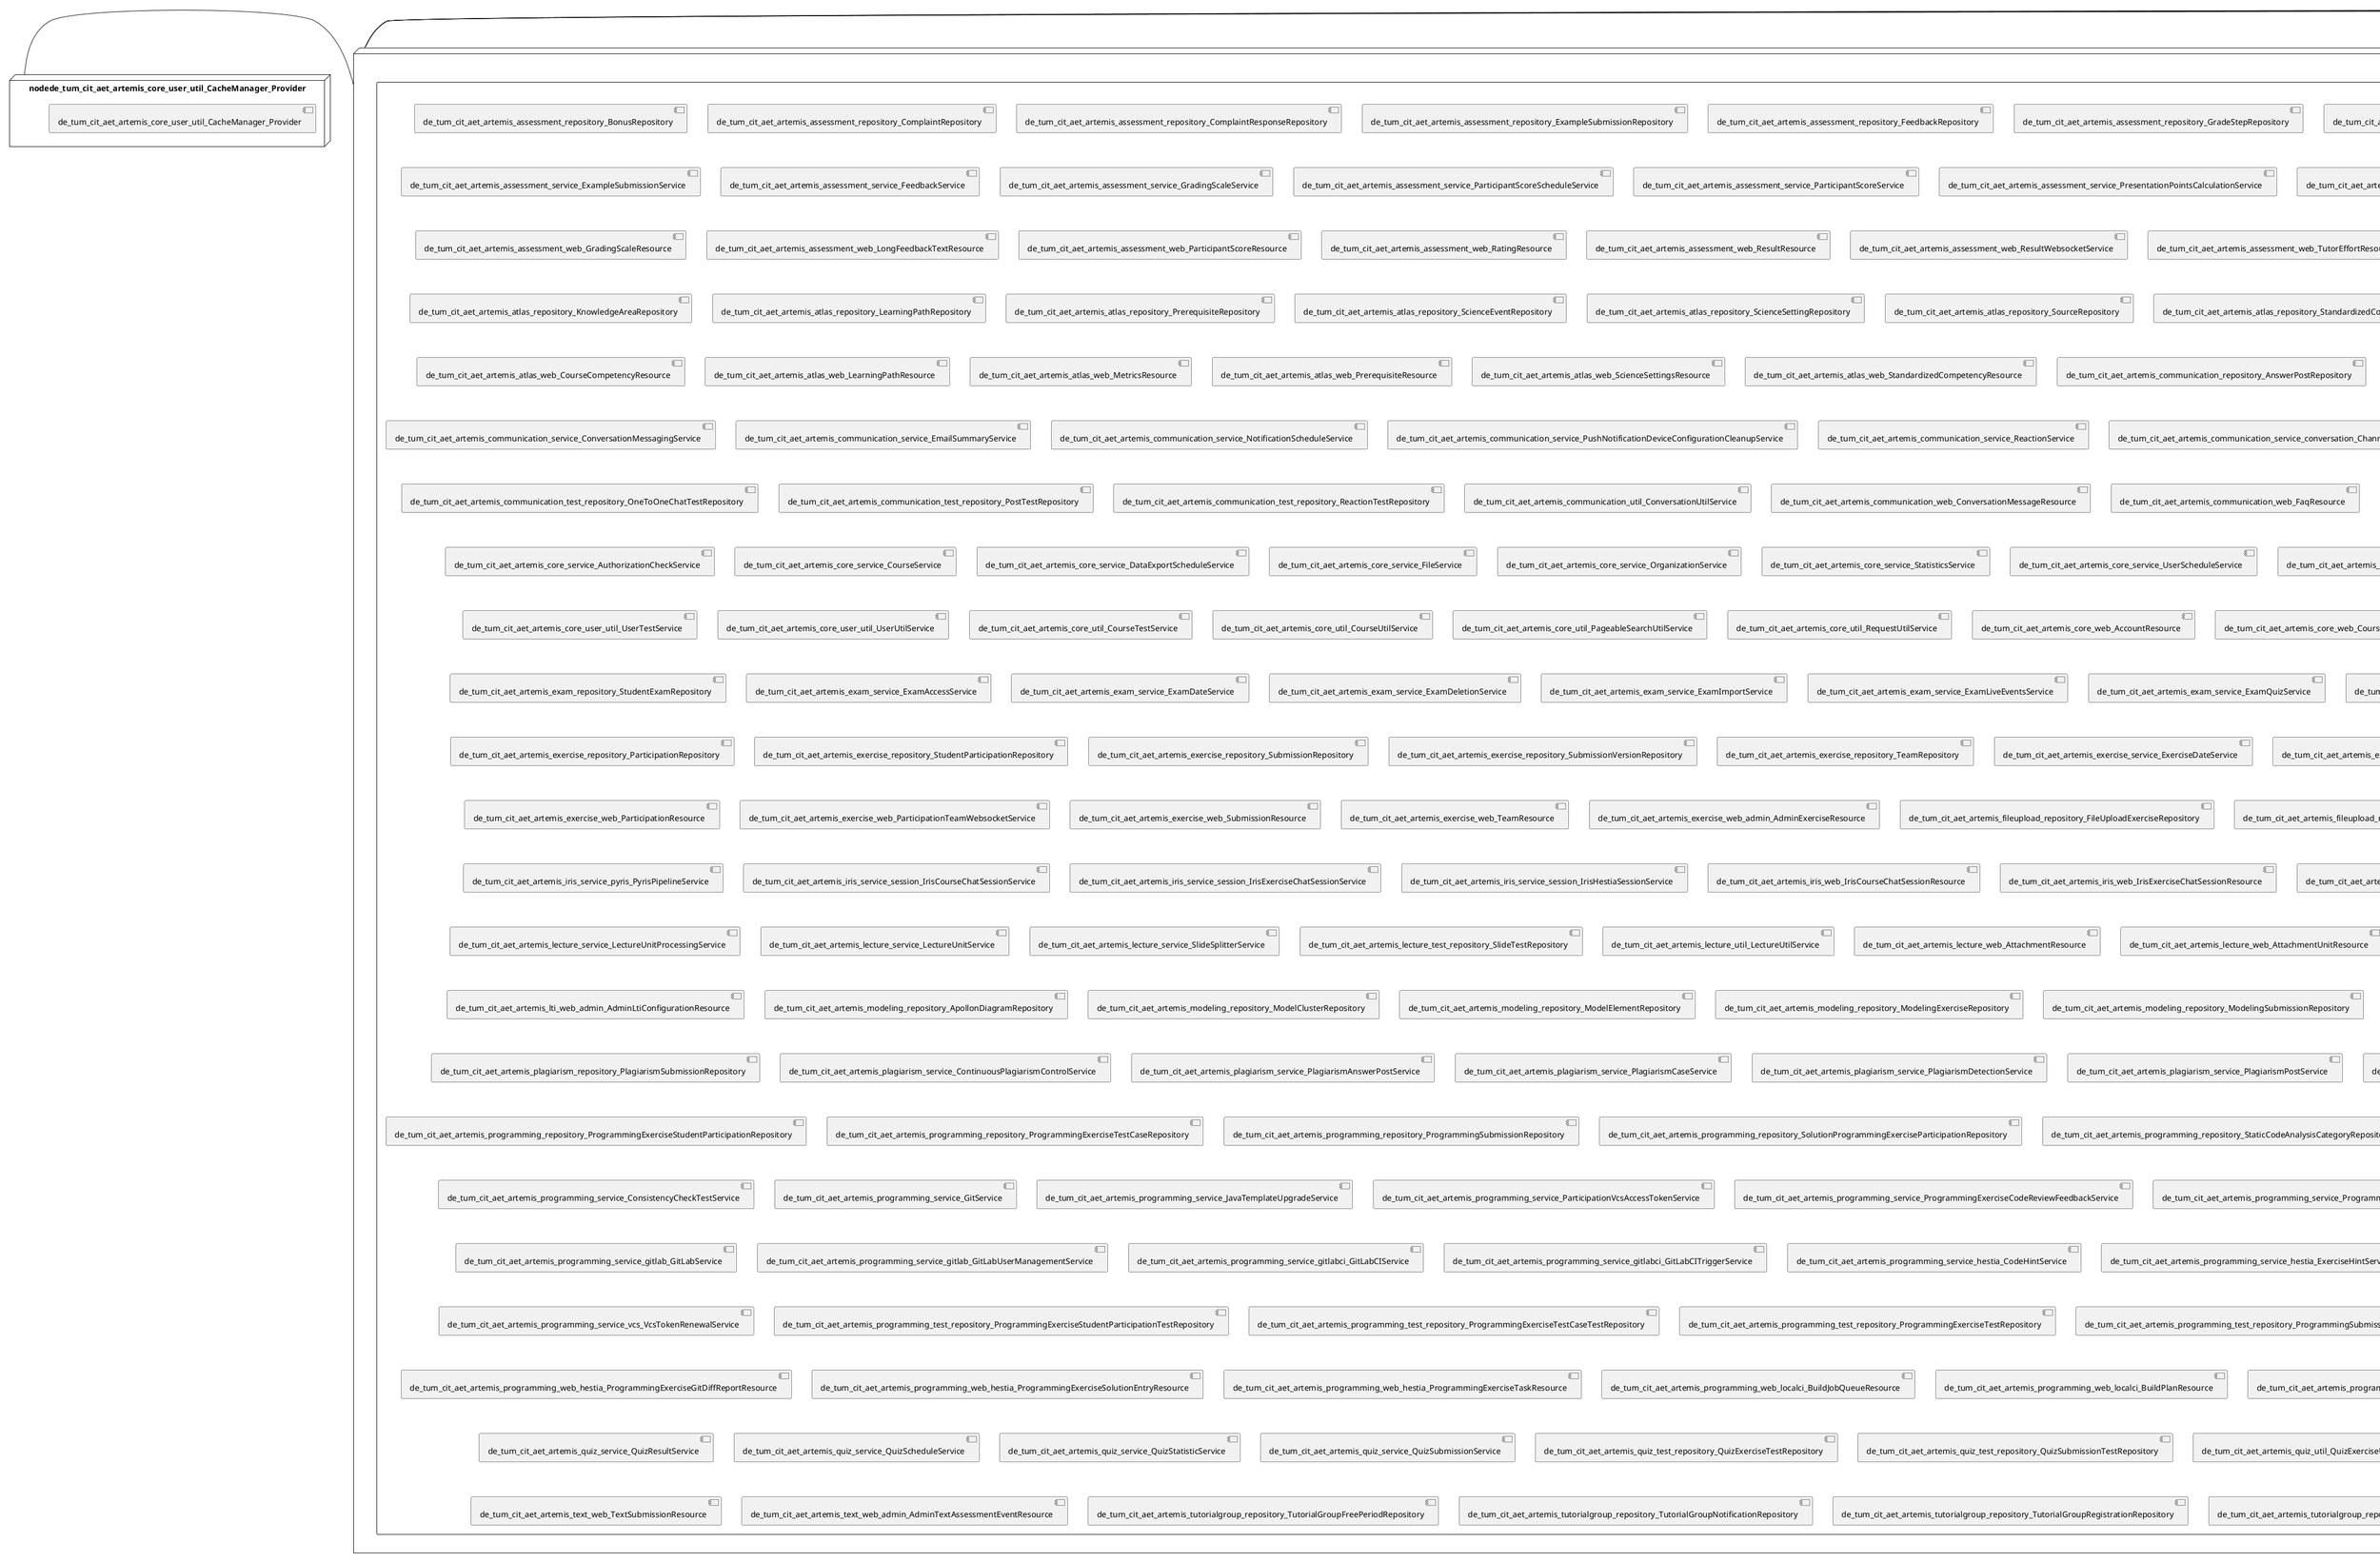 @startuml
skinparam fixCircleLabelOverlapping true
skinparam componentStyle uml2
node nodede_tum_cit_aet_artemis {
component de_tum_cit_aet_artemis {
[de_tum_cit_aet_artemis_assessment_repository_BonusRepository] [[ls1intum-artemis.system#_zALBEIIoEe-b9eMThoPDag]]
[de_tum_cit_aet_artemis_assessment_repository_ComplaintRepository] [[ls1intum-artemis.system#_zALBEIIoEe-b9eMThoPDag]]
[de_tum_cit_aet_artemis_assessment_repository_ComplaintResponseRepository] [[ls1intum-artemis.system#_zALBEIIoEe-b9eMThoPDag]]
[de_tum_cit_aet_artemis_assessment_repository_ExampleSubmissionRepository] [[ls1intum-artemis.system#_zALBEIIoEe-b9eMThoPDag]]
[de_tum_cit_aet_artemis_assessment_repository_FeedbackRepository] [[ls1intum-artemis.system#_zALBEIIoEe-b9eMThoPDag]]
[de_tum_cit_aet_artemis_assessment_repository_GradeStepRepository] [[ls1intum-artemis.system#_zALBEIIoEe-b9eMThoPDag]]
[de_tum_cit_aet_artemis_assessment_repository_GradingCriterionRepository] [[ls1intum-artemis.system#_zALBEIIoEe-b9eMThoPDag]]
[de_tum_cit_aet_artemis_assessment_repository_GradingScaleRepository] [[ls1intum-artemis.system#_zALBEIIoEe-b9eMThoPDag]]
[de_tum_cit_aet_artemis_assessment_repository_LongFeedbackTextRepository] [[ls1intum-artemis.system#_zALBEIIoEe-b9eMThoPDag]]
[de_tum_cit_aet_artemis_assessment_repository_ParticipantScoreRepository] [[ls1intum-artemis.system#_zALBEIIoEe-b9eMThoPDag]]
[de_tum_cit_aet_artemis_assessment_repository_RatingRepository] [[ls1intum-artemis.system#_zALBEIIoEe-b9eMThoPDag]]
[de_tum_cit_aet_artemis_assessment_repository_ResultRepository] [[ls1intum-artemis.system#_zALBEIIoEe-b9eMThoPDag]]
[de_tum_cit_aet_artemis_assessment_repository_StudentScoreRepository] [[ls1intum-artemis.system#_zALBEIIoEe-b9eMThoPDag]]
[de_tum_cit_aet_artemis_assessment_repository_TeamScoreRepository] [[ls1intum-artemis.system#_zALBEIIoEe-b9eMThoPDag]]
[de_tum_cit_aet_artemis_assessment_repository_TextAssessmentEventRepository] [[ls1intum-artemis.system#_zALBEIIoEe-b9eMThoPDag]]
[de_tum_cit_aet_artemis_assessment_repository_TextBlockRepository] [[ls1intum-artemis.system#_zALBEIIoEe-b9eMThoPDag]]
[de_tum_cit_aet_artemis_assessment_repository_TutorParticipationRepository] [[ls1intum-artemis.system#_zALBEIIoEe-b9eMThoPDag]]
[de_tum_cit_aet_artemis_assessment_service_AssessmentDashboardService] [[ls1intum-artemis.system#_zALBEIIoEe-b9eMThoPDag]]
[de_tum_cit_aet_artemis_assessment_service_AssessmentService] [[ls1intum-artemis.system#_zALBEIIoEe-b9eMThoPDag]]
[de_tum_cit_aet_artemis_assessment_service_BonusService] [[ls1intum-artemis.system#_zALBEIIoEe-b9eMThoPDag]]
[de_tum_cit_aet_artemis_assessment_service_ComplaintResponseService] [[ls1intum-artemis.system#_zALBEIIoEe-b9eMThoPDag]]
[de_tum_cit_aet_artemis_assessment_service_ComplaintService] [[ls1intum-artemis.system#_zALBEIIoEe-b9eMThoPDag]]
[de_tum_cit_aet_artemis_assessment_service_CourseScoreCalculationService] [[ls1intum-artemis.system#_zALBEIIoEe-b9eMThoPDag]]
[de_tum_cit_aet_artemis_assessment_service_ExampleSubmissionService] [[ls1intum-artemis.system#_zALBEIIoEe-b9eMThoPDag]]
[de_tum_cit_aet_artemis_assessment_service_FeedbackService] [[ls1intum-artemis.system#_zALBEIIoEe-b9eMThoPDag]]
[de_tum_cit_aet_artemis_assessment_service_GradingScaleService] [[ls1intum-artemis.system#_zALBEIIoEe-b9eMThoPDag]]
[de_tum_cit_aet_artemis_assessment_service_ParticipantScoreScheduleService] [[ls1intum-artemis.system#_zALBEIIoEe-b9eMThoPDag]]
[de_tum_cit_aet_artemis_assessment_service_ParticipantScoreService] [[ls1intum-artemis.system#_zALBEIIoEe-b9eMThoPDag]]
[de_tum_cit_aet_artemis_assessment_service_PresentationPointsCalculationService] [[ls1intum-artemis.system#_zALBEIIoEe-b9eMThoPDag]]
[de_tum_cit_aet_artemis_assessment_service_RatingService] [[ls1intum-artemis.system#_zALBEIIoEe-b9eMThoPDag]]
[de_tum_cit_aet_artemis_assessment_service_ResultService] [[ls1intum-artemis.system#_zALBEIIoEe-b9eMThoPDag]]
[de_tum_cit_aet_artemis_assessment_service_TutorEffortService] [[ls1intum-artemis.system#_zALBEIIoEe-b9eMThoPDag]]
[de_tum_cit_aet_artemis_assessment_service_TutorLeaderboardService] [[ls1intum-artemis.system#_zALBEIIoEe-b9eMThoPDag]]
[de_tum_cit_aet_artemis_assessment_service_TutorParticipationService] [[ls1intum-artemis.system#_zALBEIIoEe-b9eMThoPDag]]
[de_tum_cit_aet_artemis_assessment_test_repository_ComplaintResponseTestRepository] [[ls1intum-artemis.system#_zALBEIIoEe-b9eMThoPDag]]
[de_tum_cit_aet_artemis_assessment_test_repository_ExampleSubmissionTestRepository] [[ls1intum-artemis.system#_zALBEIIoEe-b9eMThoPDag]]
[de_tum_cit_aet_artemis_assessment_test_repository_ResultTestRepository] [[ls1intum-artemis.system#_zALBEIIoEe-b9eMThoPDag]]
[de_tum_cit_aet_artemis_assessment_test_repository_TutorParticipationTestRepository] [[ls1intum-artemis.system#_zALBEIIoEe-b9eMThoPDag]]
[de_tum_cit_aet_artemis_assessment_util_ComplaintUtilService] [[ls1intum-artemis.system#_zALBEIIoEe-b9eMThoPDag]]
[de_tum_cit_aet_artemis_assessment_util_GradingScaleUtilService] [[ls1intum-artemis.system#_zALBEIIoEe-b9eMThoPDag]]
[de_tum_cit_aet_artemis_assessment_util_StudentScoreUtilService] [[ls1intum-artemis.system#_zALBEIIoEe-b9eMThoPDag]]
[de_tum_cit_aet_artemis_assessment_web_BonusResource] [[ls1intum-artemis.system#_zALBEIIoEe-b9eMThoPDag]]
[de_tum_cit_aet_artemis_assessment_web_ComplaintResource] [[ls1intum-artemis.system#_zALBEIIoEe-b9eMThoPDag]]
[de_tum_cit_aet_artemis_assessment_web_ComplaintResponseResource] [[ls1intum-artemis.system#_zALBEIIoEe-b9eMThoPDag]]
[de_tum_cit_aet_artemis_assessment_web_ExampleSubmissionResource] [[ls1intum-artemis.system#_zALBEIIoEe-b9eMThoPDag]]
[de_tum_cit_aet_artemis_assessment_web_GradeStepResource] [[ls1intum-artemis.system#_zALBEIIoEe-b9eMThoPDag]]
[de_tum_cit_aet_artemis_assessment_web_GradingScaleResource] [[ls1intum-artemis.system#_zALBEIIoEe-b9eMThoPDag]]
[de_tum_cit_aet_artemis_assessment_web_LongFeedbackTextResource] [[ls1intum-artemis.system#_zALBEIIoEe-b9eMThoPDag]]
[de_tum_cit_aet_artemis_assessment_web_ParticipantScoreResource] [[ls1intum-artemis.system#_zALBEIIoEe-b9eMThoPDag]]
[de_tum_cit_aet_artemis_assessment_web_RatingResource] [[ls1intum-artemis.system#_zALBEIIoEe-b9eMThoPDag]]
[de_tum_cit_aet_artemis_assessment_web_ResultResource] [[ls1intum-artemis.system#_zALBEIIoEe-b9eMThoPDag]]
[de_tum_cit_aet_artemis_assessment_web_ResultWebsocketService] [[ls1intum-artemis.system#_zALBEIIoEe-b9eMThoPDag]]
[de_tum_cit_aet_artemis_assessment_web_TutorEffortResource] [[ls1intum-artemis.system#_zALBEIIoEe-b9eMThoPDag]]
[de_tum_cit_aet_artemis_assessment_web_TutorParticipationResource] [[ls1intum-artemis.system#_zALBEIIoEe-b9eMThoPDag]]
[de_tum_cit_aet_artemis_athena_service_AthenaDTOConverterService] [[ls1intum-artemis.system#_zALBEIIoEe-b9eMThoPDag]]
[de_tum_cit_aet_artemis_athena_service_AthenaModuleService] [[ls1intum-artemis.system#_zALBEIIoEe-b9eMThoPDag]]
[de_tum_cit_aet_artemis_athena_service_AthenaRepositoryExportService] [[ls1intum-artemis.system#_zALBEIIoEe-b9eMThoPDag]]
[de_tum_cit_aet_artemis_athena_service_AthenaScheduleService] [[ls1intum-artemis.system#_zALBEIIoEe-b9eMThoPDag]]
[de_tum_cit_aet_artemis_athena_service_AthenaSubmissionSendingService] [[ls1intum-artemis.system#_zALBEIIoEe-b9eMThoPDag]]
[de_tum_cit_aet_artemis_athena_web_AthenaResource] [[ls1intum-artemis.system#_zALBEIIoEe-b9eMThoPDag]]
[de_tum_cit_aet_artemis_atlas_competency_util_CompetencyUtilService] [[ls1intum-artemis.system#_zALBEIIoEe-b9eMThoPDag]]
[de_tum_cit_aet_artemis_atlas_competency_util_PrerequisiteUtilService] [[ls1intum-artemis.system#_zALBEIIoEe-b9eMThoPDag]]
[de_tum_cit_aet_artemis_atlas_competency_util_StandardizedCompetencyUtilService] [[ls1intum-artemis.system#_zALBEIIoEe-b9eMThoPDag]]
[de_tum_cit_aet_artemis_atlas_learningpath_util_LearningPathUtilService] [[ls1intum-artemis.system#_zALBEIIoEe-b9eMThoPDag]]
[de_tum_cit_aet_artemis_atlas_repository_CompetencyJolRepository] [[ls1intum-artemis.system#_zALBEIIoEe-b9eMThoPDag]]
[de_tum_cit_aet_artemis_atlas_repository_CompetencyProgressRepository] [[ls1intum-artemis.system#_zALBEIIoEe-b9eMThoPDag]]
[de_tum_cit_aet_artemis_atlas_repository_CompetencyRelationRepository] [[ls1intum-artemis.system#_zALBEIIoEe-b9eMThoPDag]]
[de_tum_cit_aet_artemis_atlas_repository_CompetencyRepository] [[ls1intum-artemis.system#_zALBEIIoEe-b9eMThoPDag]]
[de_tum_cit_aet_artemis_atlas_repository_CourseCompetencyRepository] [[ls1intum-artemis.system#_zALBEIIoEe-b9eMThoPDag]]
[de_tum_cit_aet_artemis_atlas_repository_KnowledgeAreaRepository] [[ls1intum-artemis.system#_zALBEIIoEe-b9eMThoPDag]]
[de_tum_cit_aet_artemis_atlas_repository_LearningPathRepository] [[ls1intum-artemis.system#_zALBEIIoEe-b9eMThoPDag]]
[de_tum_cit_aet_artemis_atlas_repository_PrerequisiteRepository] [[ls1intum-artemis.system#_zALBEIIoEe-b9eMThoPDag]]
[de_tum_cit_aet_artemis_atlas_repository_ScienceEventRepository] [[ls1intum-artemis.system#_zALBEIIoEe-b9eMThoPDag]]
[de_tum_cit_aet_artemis_atlas_repository_ScienceSettingRepository] [[ls1intum-artemis.system#_zALBEIIoEe-b9eMThoPDag]]
[de_tum_cit_aet_artemis_atlas_repository_SourceRepository] [[ls1intum-artemis.system#_zALBEIIoEe-b9eMThoPDag]]
[de_tum_cit_aet_artemis_atlas_repository_StandardizedCompetencyRepository] [[ls1intum-artemis.system#_zALBEIIoEe-b9eMThoPDag]]
[de_tum_cit_aet_artemis_atlas_science_util_ScienceUtilService] [[ls1intum-artemis.system#_zALBEIIoEe-b9eMThoPDag]]
[de_tum_cit_aet_artemis_atlas_service_ScienceEventService] [[ls1intum-artemis.system#_zALBEIIoEe-b9eMThoPDag]]
[de_tum_cit_aet_artemis_atlas_service_competency_CompetencyJolService] [[ls1intum-artemis.system#_zALBEIIoEe-b9eMThoPDag]]
[de_tum_cit_aet_artemis_atlas_service_competency_CompetencyProgressService] [[ls1intum-artemis.system#_zALBEIIoEe-b9eMThoPDag]]
[de_tum_cit_aet_artemis_atlas_service_competency_CompetencyRelationService] [[ls1intum-artemis.system#_zALBEIIoEe-b9eMThoPDag]]
[de_tum_cit_aet_artemis_atlas_service_competency_CompetencyService] [[ls1intum-artemis.system#_zALBEIIoEe-b9eMThoPDag]]
[de_tum_cit_aet_artemis_atlas_service_competency_CourseCompetencyService] [[ls1intum-artemis.system#_zALBEIIoEe-b9eMThoPDag]]
[de_tum_cit_aet_artemis_atlas_service_competency_KnowledgeAreaService] [[ls1intum-artemis.system#_zALBEIIoEe-b9eMThoPDag]]
[de_tum_cit_aet_artemis_atlas_service_competency_PrerequisiteService] [[ls1intum-artemis.system#_zALBEIIoEe-b9eMThoPDag]]
[de_tum_cit_aet_artemis_atlas_service_competency_StandardizedCompetencyService] [[ls1intum-artemis.system#_zALBEIIoEe-b9eMThoPDag]]
[de_tum_cit_aet_artemis_atlas_service_learningpath_LearningPathNgxService] [[ls1intum-artemis.system#_zALBEIIoEe-b9eMThoPDag]]
[de_tum_cit_aet_artemis_atlas_service_learningpath_LearningPathRecommendationService] [[ls1intum-artemis.system#_zALBEIIoEe-b9eMThoPDag]]
[de_tum_cit_aet_artemis_atlas_service_learningpath_LearningPathService] [[ls1intum-artemis.system#_zALBEIIoEe-b9eMThoPDag]]
[de_tum_cit_aet_artemis_atlas_test_repository_LearningPathTestRepository] [[ls1intum-artemis.system#_zALBEIIoEe-b9eMThoPDag]]
[de_tum_cit_aet_artemis_atlas_test_repository_ScienceEventTestRepository] [[ls1intum-artemis.system#_zALBEIIoEe-b9eMThoPDag]]
[de_tum_cit_aet_artemis_atlas_web_CompetencyResource] [[ls1intum-artemis.system#_zALBEIIoEe-b9eMThoPDag]]
[de_tum_cit_aet_artemis_atlas_web_CourseCompetencyResource] [[ls1intum-artemis.system#_zALBEIIoEe-b9eMThoPDag]]
[de_tum_cit_aet_artemis_atlas_web_LearningPathResource] [[ls1intum-artemis.system#_zALBEIIoEe-b9eMThoPDag]]
[de_tum_cit_aet_artemis_atlas_web_MetricsResource] [[ls1intum-artemis.system#_zALBEIIoEe-b9eMThoPDag]]
[de_tum_cit_aet_artemis_atlas_web_PrerequisiteResource] [[ls1intum-artemis.system#_zALBEIIoEe-b9eMThoPDag]]
[de_tum_cit_aet_artemis_atlas_web_ScienceSettingsResource] [[ls1intum-artemis.system#_zALBEIIoEe-b9eMThoPDag]]
[de_tum_cit_aet_artemis_atlas_web_StandardizedCompetencyResource] [[ls1intum-artemis.system#_zALBEIIoEe-b9eMThoPDag]]
[de_tum_cit_aet_artemis_communication_repository_AnswerPostRepository] [[ls1intum-artemis.system#_zALBEIIoEe-b9eMThoPDag]]
[de_tum_cit_aet_artemis_communication_repository_ConversationMessageRepository] [[ls1intum-artemis.system#_zALBEIIoEe-b9eMThoPDag]]
[de_tum_cit_aet_artemis_communication_repository_ConversationParticipantRepository] [[ls1intum-artemis.system#_zALBEIIoEe-b9eMThoPDag]]
[de_tum_cit_aet_artemis_communication_repository_FaqRepository] [[ls1intum-artemis.system#_zALBEIIoEe-b9eMThoPDag]]
[de_tum_cit_aet_artemis_communication_repository_GroupNotificationRepository] [[ls1intum-artemis.system#_zALBEIIoEe-b9eMThoPDag]]
[de_tum_cit_aet_artemis_communication_repository_NotificationRepository] [[ls1intum-artemis.system#_zALBEIIoEe-b9eMThoPDag]]
[de_tum_cit_aet_artemis_communication_repository_NotificationSettingRepository] [[ls1intum-artemis.system#_zALBEIIoEe-b9eMThoPDag]]
[de_tum_cit_aet_artemis_communication_repository_PostRepository] [[ls1intum-artemis.system#_zALBEIIoEe-b9eMThoPDag]]
[de_tum_cit_aet_artemis_communication_repository_PushNotificationDeviceConfigurationRepository] [[ls1intum-artemis.system#_zALBEIIoEe-b9eMThoPDag]]
[de_tum_cit_aet_artemis_communication_repository_ReactionRepository] [[ls1intum-artemis.system#_zALBEIIoEe-b9eMThoPDag]]
[de_tum_cit_aet_artemis_communication_repository_SingleUserNotificationRepository] [[ls1intum-artemis.system#_zALBEIIoEe-b9eMThoPDag]]
[de_tum_cit_aet_artemis_communication_repository_conversation_ChannelRepository] [[ls1intum-artemis.system#_zALBEIIoEe-b9eMThoPDag]]
[de_tum_cit_aet_artemis_communication_repository_conversation_ConversationNotificationRepository] [[ls1intum-artemis.system#_zALBEIIoEe-b9eMThoPDag]]
[de_tum_cit_aet_artemis_communication_repository_conversation_ConversationRepository] [[ls1intum-artemis.system#_zALBEIIoEe-b9eMThoPDag]]
[de_tum_cit_aet_artemis_communication_repository_conversation_GroupChatRepository] [[ls1intum-artemis.system#_zALBEIIoEe-b9eMThoPDag]]
[de_tum_cit_aet_artemis_communication_repository_conversation_OneToOneChatRepository] [[ls1intum-artemis.system#_zALBEIIoEe-b9eMThoPDag]]
[de_tum_cit_aet_artemis_communication_service_AnswerMessageService] [[ls1intum-artemis.system#_zALBEIIoEe-b9eMThoPDag]]
[de_tum_cit_aet_artemis_communication_service_ConversationMessagingService] [[ls1intum-artemis.system#_zALBEIIoEe-b9eMThoPDag]]
[de_tum_cit_aet_artemis_communication_service_EmailSummaryService] [[ls1intum-artemis.system#_zALBEIIoEe-b9eMThoPDag]]
[de_tum_cit_aet_artemis_communication_service_NotificationScheduleService] [[ls1intum-artemis.system#_zALBEIIoEe-b9eMThoPDag]]
[de_tum_cit_aet_artemis_communication_service_PushNotificationDeviceConfigurationCleanupService] [[ls1intum-artemis.system#_zALBEIIoEe-b9eMThoPDag]]
[de_tum_cit_aet_artemis_communication_service_ReactionService] [[ls1intum-artemis.system#_zALBEIIoEe-b9eMThoPDag]]
[de_tum_cit_aet_artemis_communication_service_conversation_ChannelService] [[ls1intum-artemis.system#_zALBEIIoEe-b9eMThoPDag]]
[de_tum_cit_aet_artemis_communication_service_conversation_ConversationDTOService] [[ls1intum-artemis.system#_zALBEIIoEe-b9eMThoPDag]]
[de_tum_cit_aet_artemis_communication_service_conversation_ConversationService] [[ls1intum-artemis.system#_zALBEIIoEe-b9eMThoPDag]]
[de_tum_cit_aet_artemis_communication_service_conversation_GroupChatService] [[ls1intum-artemis.system#_zALBEIIoEe-b9eMThoPDag]]
[de_tum_cit_aet_artemis_communication_service_conversation_OneToOneChatService] [[ls1intum-artemis.system#_zALBEIIoEe-b9eMThoPDag]]
[de_tum_cit_aet_artemis_communication_service_conversation_auth_ChannelAuthorizationService] [[ls1intum-artemis.system#_zALBEIIoEe-b9eMThoPDag]]
[de_tum_cit_aet_artemis_communication_service_conversation_auth_ConversationAuthorizationService] [[ls1intum-artemis.system#_zALBEIIoEe-b9eMThoPDag]]
[de_tum_cit_aet_artemis_communication_service_conversation_auth_GroupChatAuthorizationService] [[ls1intum-artemis.system#_zALBEIIoEe-b9eMThoPDag]]
[de_tum_cit_aet_artemis_communication_service_conversation_auth_OneToOneChatAuthorizationService] [[ls1intum-artemis.system#_zALBEIIoEe-b9eMThoPDag]]
[de_tum_cit_aet_artemis_communication_service_notifications_ConversationNotificationService] [[ls1intum-artemis.system#_zALBEIIoEe-b9eMThoPDag]]
[de_tum_cit_aet_artemis_communication_service_notifications_GroupNotificationService] [[ls1intum-artemis.system#_zALBEIIoEe-b9eMThoPDag]]
[de_tum_cit_aet_artemis_communication_service_notifications_NotificationSettingsService] [[ls1intum-artemis.system#_zALBEIIoEe-b9eMThoPDag]]
[de_tum_cit_aet_artemis_communication_service_notifications_SingleUserNotificationService] [[ls1intum-artemis.system#_zALBEIIoEe-b9eMThoPDag]]
[de_tum_cit_aet_artemis_communication_service_notifications_TutorialGroupNotificationService] [[ls1intum-artemis.system#_zALBEIIoEe-b9eMThoPDag]]
[de_tum_cit_aet_artemis_communication_service_notifications_push_notifications_ApplePushNotificationService] [[ls1intum-artemis.system#_zALBEIIoEe-b9eMThoPDag]]
[de_tum_cit_aet_artemis_communication_service_notifications_push_notifications_FirebasePushNotificationService] [[ls1intum-artemis.system#_zALBEIIoEe-b9eMThoPDag]]
[de_tum_cit_aet_artemis_communication_test_repository_ConversationParticipantTestRepository] [[ls1intum-artemis.system#_zALBEIIoEe-b9eMThoPDag]]
[de_tum_cit_aet_artemis_communication_test_repository_ConversationTestRepository] [[ls1intum-artemis.system#_zALBEIIoEe-b9eMThoPDag]]
[de_tum_cit_aet_artemis_communication_test_repository_OneToOneChatTestRepository] [[ls1intum-artemis.system#_zALBEIIoEe-b9eMThoPDag]]
[de_tum_cit_aet_artemis_communication_test_repository_PostTestRepository] [[ls1intum-artemis.system#_zALBEIIoEe-b9eMThoPDag]]
[de_tum_cit_aet_artemis_communication_test_repository_ReactionTestRepository] [[ls1intum-artemis.system#_zALBEIIoEe-b9eMThoPDag]]
[de_tum_cit_aet_artemis_communication_util_ConversationUtilService] [[ls1intum-artemis.system#_zALBEIIoEe-b9eMThoPDag]]
[de_tum_cit_aet_artemis_communication_web_ConversationMessageResource] [[ls1intum-artemis.system#_zALBEIIoEe-b9eMThoPDag]]
[de_tum_cit_aet_artemis_communication_web_FaqResource] [[ls1intum-artemis.system#_zALBEIIoEe-b9eMThoPDag]]
[de_tum_cit_aet_artemis_communication_web_NotificationResource] [[ls1intum-artemis.system#_zALBEIIoEe-b9eMThoPDag]]
[de_tum_cit_aet_artemis_communication_web_NotificationSettingsResource] [[ls1intum-artemis.system#_zALBEIIoEe-b9eMThoPDag]]
[de_tum_cit_aet_artemis_communication_web_PushNotificationResource] [[ls1intum-artemis.system#_zALBEIIoEe-b9eMThoPDag]]
[de_tum_cit_aet_artemis_communication_web_conversation_ChannelResource] [[ls1intum-artemis.system#_zALBEIIoEe-b9eMThoPDag]]
[de_tum_cit_aet_artemis_communication_web_conversation_ConversationResource] [[ls1intum-artemis.system#_zALBEIIoEe-b9eMThoPDag]]
[de_tum_cit_aet_artemis_communication_web_conversation_GroupChatResource] [[ls1intum-artemis.system#_zALBEIIoEe-b9eMThoPDag]]
[de_tum_cit_aet_artemis_communication_web_conversation_OneToOneChatResource] [[ls1intum-artemis.system#_zALBEIIoEe-b9eMThoPDag]]
[de_tum_cit_aet_artemis_core_organization_util_OrganizationUtilService] [[ls1intum-artemis.system#_zALBEIIoEe-b9eMThoPDag]]
[de_tum_cit_aet_artemis_core_repository_AuthorityRepository] [[ls1intum-artemis.system#_zALBEIIoEe-b9eMThoPDag]]
[de_tum_cit_aet_artemis_core_repository_CourseRepository] [[ls1intum-artemis.system#_zALBEIIoEe-b9eMThoPDag]]
[de_tum_cit_aet_artemis_core_repository_CustomAuditEventRepository] [[ls1intum-artemis.system#_zALBEIIoEe-b9eMThoPDag]]
[de_tum_cit_aet_artemis_core_repository_DataExportRepository] [[ls1intum-artemis.system#_zALBEIIoEe-b9eMThoPDag]]
[de_tum_cit_aet_artemis_core_repository_GuidedTourSettingsRepository] [[ls1intum-artemis.system#_zALBEIIoEe-b9eMThoPDag]]
[de_tum_cit_aet_artemis_core_repository_OrganizationRepository] [[ls1intum-artemis.system#_zALBEIIoEe-b9eMThoPDag]]
[de_tum_cit_aet_artemis_core_repository_StatisticsRepository] [[ls1intum-artemis.system#_zALBEIIoEe-b9eMThoPDag]]
[de_tum_cit_aet_artemis_core_repository_UserRepository] [[ls1intum-artemis.system#_zALBEIIoEe-b9eMThoPDag]]
[de_tum_cit_aet_artemis_core_security_DomainUserDetailsService] [[ls1intum-artemis.system#_zALBEIIoEe-b9eMThoPDag]]
[de_tum_cit_aet_artemis_core_service_AuthorizationCheckService] [[ls1intum-artemis.system#_zALBEIIoEe-b9eMThoPDag]]
[de_tum_cit_aet_artemis_core_service_CourseService] [[ls1intum-artemis.system#_zALBEIIoEe-b9eMThoPDag]]
[de_tum_cit_aet_artemis_core_service_DataExportScheduleService] [[ls1intum-artemis.system#_zALBEIIoEe-b9eMThoPDag]]
[de_tum_cit_aet_artemis_core_service_FileService] [[ls1intum-artemis.system#_zALBEIIoEe-b9eMThoPDag]]
[de_tum_cit_aet_artemis_core_service_OrganizationService] [[ls1intum-artemis.system#_zALBEIIoEe-b9eMThoPDag]]
[de_tum_cit_aet_artemis_core_service_StatisticsService] [[ls1intum-artemis.system#_zALBEIIoEe-b9eMThoPDag]]
[de_tum_cit_aet_artemis_core_service_UserScheduleService] [[ls1intum-artemis.system#_zALBEIIoEe-b9eMThoPDag]]
[de_tum_cit_aet_artemis_core_service_connectors_SAML2Service] [[ls1intum-artemis.system#_zALBEIIoEe-b9eMThoPDag]]
[de_tum_cit_aet_artemis_core_service_export_CourseExamExportService] [[ls1intum-artemis.system#_zALBEIIoEe-b9eMThoPDag]]
[de_tum_cit_aet_artemis_core_service_export_DataExportCommunicationDataService] [[ls1intum-artemis.system#_zALBEIIoEe-b9eMThoPDag]]
[de_tum_cit_aet_artemis_core_service_export_DataExportCreationService] [[ls1intum-artemis.system#_zALBEIIoEe-b9eMThoPDag]]
[de_tum_cit_aet_artemis_core_service_export_DataExportExamCreationService] [[ls1intum-artemis.system#_zALBEIIoEe-b9eMThoPDag]]
[de_tum_cit_aet_artemis_core_service_export_DataExportExerciseCreationService] [[ls1intum-artemis.system#_zALBEIIoEe-b9eMThoPDag]]
[de_tum_cit_aet_artemis_core_service_export_DataExportQuizExerciseCreationService] [[ls1intum-artemis.system#_zALBEIIoEe-b9eMThoPDag]]
[de_tum_cit_aet_artemis_core_service_export_DataExportScienceEventService] [[ls1intum-artemis.system#_zALBEIIoEe-b9eMThoPDag]]
[de_tum_cit_aet_artemis_core_service_export_DataExportService] [[ls1intum-artemis.system#_zALBEIIoEe-b9eMThoPDag]]
[de_tum_cit_aet_artemis_core_service_messaging_InstanceMessageReceiveService] [[ls1intum-artemis.system#_zALBEIIoEe-b9eMThoPDag]]
[de_tum_cit_aet_artemis_core_service_user_AuthorityService] [[ls1intum-artemis.system#_zALBEIIoEe-b9eMThoPDag]]
[de_tum_cit_aet_artemis_core_service_user_PasswordService] [[ls1intum-artemis.system#_zALBEIIoEe-b9eMThoPDag]]
[de_tum_cit_aet_artemis_core_service_user_UserCreationService] [[ls1intum-artemis.system#_zALBEIIoEe-b9eMThoPDag]]
[de_tum_cit_aet_artemis_core_service_user_UserService] [[ls1intum-artemis.system#_zALBEIIoEe-b9eMThoPDag]]
[de_tum_cit_aet_artemis_core_test_repository_CourseTestRepository] [[ls1intum-artemis.system#_zALBEIIoEe-b9eMThoPDag]]
[de_tum_cit_aet_artemis_core_test_repository_UserTestRepository] [[ls1intum-artemis.system#_zALBEIIoEe-b9eMThoPDag]]
[de_tum_cit_aet_artemis_core_user_util_UserTestService] [[ls1intum-artemis.system#_zALBEIIoEe-b9eMThoPDag]]
[de_tum_cit_aet_artemis_core_user_util_UserUtilService] [[ls1intum-artemis.system#_zALBEIIoEe-b9eMThoPDag]]
[de_tum_cit_aet_artemis_core_util_CourseTestService] [[ls1intum-artemis.system#_zALBEIIoEe-b9eMThoPDag]]
[de_tum_cit_aet_artemis_core_util_CourseUtilService] [[ls1intum-artemis.system#_zALBEIIoEe-b9eMThoPDag]]
[de_tum_cit_aet_artemis_core_util_PageableSearchUtilService] [[ls1intum-artemis.system#_zALBEIIoEe-b9eMThoPDag]]
[de_tum_cit_aet_artemis_core_util_RequestUtilService] [[ls1intum-artemis.system#_zALBEIIoEe-b9eMThoPDag]]
[de_tum_cit_aet_artemis_core_web_AccountResource] [[ls1intum-artemis.system#_zALBEIIoEe-b9eMThoPDag]]
[de_tum_cit_aet_artemis_core_web_CourseResource] [[ls1intum-artemis.system#_zALBEIIoEe-b9eMThoPDag]]
[de_tum_cit_aet_artemis_core_web_DataExportResource] [[ls1intum-artemis.system#_zALBEIIoEe-b9eMThoPDag]]
[de_tum_cit_aet_artemis_core_web_FileResource] [[ls1intum-artemis.system#_zALBEIIoEe-b9eMThoPDag]]
[de_tum_cit_aet_artemis_core_web_OrganizationResource] [[ls1intum-artemis.system#_zALBEIIoEe-b9eMThoPDag]]
[de_tum_cit_aet_artemis_core_web_StatisticsResource] [[ls1intum-artemis.system#_zALBEIIoEe-b9eMThoPDag]]
[de_tum_cit_aet_artemis_core_web_UserResource] [[ls1intum-artemis.system#_zALBEIIoEe-b9eMThoPDag]]
[de_tum_cit_aet_artemis_core_web_admin_AdminBuildJobQueueResource] [[ls1intum-artemis.system#_zALBEIIoEe-b9eMThoPDag]]
[de_tum_cit_aet_artemis_core_web_admin_AdminCourseResource] [[ls1intum-artemis.system#_zALBEIIoEe-b9eMThoPDag]]
[de_tum_cit_aet_artemis_core_web_admin_AdminOrganizationResource] [[ls1intum-artemis.system#_zALBEIIoEe-b9eMThoPDag]]
[de_tum_cit_aet_artemis_core_web_admin_AdminUserResource] [[ls1intum-artemis.system#_zALBEIIoEe-b9eMThoPDag]]
[de_tum_cit_aet_artemis_core_web_open_PublicAccountResource] [[ls1intum-artemis.system#_zALBEIIoEe-b9eMThoPDag]]
[de_tum_cit_aet_artemis_exam_repository_ExamLiveEventRepository] [[ls1intum-artemis.system#_zALBEIIoEe-b9eMThoPDag]]
[de_tum_cit_aet_artemis_exam_repository_ExamRepository] [[ls1intum-artemis.system#_zALBEIIoEe-b9eMThoPDag]]
[de_tum_cit_aet_artemis_exam_repository_ExamSessionRepository] [[ls1intum-artemis.system#_zALBEIIoEe-b9eMThoPDag]]
[de_tum_cit_aet_artemis_exam_repository_ExamUserRepository] [[ls1intum-artemis.system#_zALBEIIoEe-b9eMThoPDag]]
[de_tum_cit_aet_artemis_exam_repository_ExerciseGroupRepository] [[ls1intum-artemis.system#_zALBEIIoEe-b9eMThoPDag]]
[de_tum_cit_aet_artemis_exam_repository_StudentExamRepository] [[ls1intum-artemis.system#_zALBEIIoEe-b9eMThoPDag]]
[de_tum_cit_aet_artemis_exam_service_ExamAccessService] [[ls1intum-artemis.system#_zALBEIIoEe-b9eMThoPDag]]
[de_tum_cit_aet_artemis_exam_service_ExamDateService] [[ls1intum-artemis.system#_zALBEIIoEe-b9eMThoPDag]]
[de_tum_cit_aet_artemis_exam_service_ExamDeletionService] [[ls1intum-artemis.system#_zALBEIIoEe-b9eMThoPDag]]
[de_tum_cit_aet_artemis_exam_service_ExamImportService] [[ls1intum-artemis.system#_zALBEIIoEe-b9eMThoPDag]]
[de_tum_cit_aet_artemis_exam_service_ExamLiveEventsService] [[ls1intum-artemis.system#_zALBEIIoEe-b9eMThoPDag]]
[de_tum_cit_aet_artemis_exam_service_ExamQuizService] [[ls1intum-artemis.system#_zALBEIIoEe-b9eMThoPDag]]
[de_tum_cit_aet_artemis_exam_service_ExamRegistrationService] [[ls1intum-artemis.system#_zALBEIIoEe-b9eMThoPDag]]
[de_tum_cit_aet_artemis_exam_service_ExamService] [[ls1intum-artemis.system#_zALBEIIoEe-b9eMThoPDag]]
[de_tum_cit_aet_artemis_exam_service_ExamSessionService] [[ls1intum-artemis.system#_zALBEIIoEe-b9eMThoPDag]]
[de_tum_cit_aet_artemis_exam_service_ExamSubmissionService] [[ls1intum-artemis.system#_zALBEIIoEe-b9eMThoPDag]]
[de_tum_cit_aet_artemis_exam_service_ExamUserService] [[ls1intum-artemis.system#_zALBEIIoEe-b9eMThoPDag]]
[de_tum_cit_aet_artemis_exam_service_StudentExamAccessService] [[ls1intum-artemis.system#_zALBEIIoEe-b9eMThoPDag]]
[de_tum_cit_aet_artemis_exam_service_StudentExamService] [[ls1intum-artemis.system#_zALBEIIoEe-b9eMThoPDag]]
[de_tum_cit_aet_artemis_exam_test_repository_StudentExamTestRepository] [[ls1intum-artemis.system#_zALBEIIoEe-b9eMThoPDag]]
[de_tum_cit_aet_artemis_exam_util_ExamUtilService] [[ls1intum-artemis.system#_zALBEIIoEe-b9eMThoPDag]]
[de_tum_cit_aet_artemis_exam_web_ExamResource] [[ls1intum-artemis.system#_zALBEIIoEe-b9eMThoPDag]]
[de_tum_cit_aet_artemis_exam_web_ExamUserResource] [[ls1intum-artemis.system#_zALBEIIoEe-b9eMThoPDag]]
[de_tum_cit_aet_artemis_exam_web_ExerciseGroupResource] [[ls1intum-artemis.system#_zALBEIIoEe-b9eMThoPDag]]
[de_tum_cit_aet_artemis_exam_web_StudentExamResource] [[ls1intum-artemis.system#_zALBEIIoEe-b9eMThoPDag]]
[de_tum_cit_aet_artemis_exam_web_admin_AdminExamResource] [[ls1intum-artemis.system#_zALBEIIoEe-b9eMThoPDag]]
[de_tum_cit_aet_artemis_exercise_participation_util_ParticipationUtilService] [[ls1intum-artemis.system#_zALBEIIoEe-b9eMThoPDag]]
[de_tum_cit_aet_artemis_exercise_repository_ExerciseRepository] [[ls1intum-artemis.system#_zALBEIIoEe-b9eMThoPDag]]
[de_tum_cit_aet_artemis_exercise_repository_ParticipationRepository] [[ls1intum-artemis.system#_zALBEIIoEe-b9eMThoPDag]]
[de_tum_cit_aet_artemis_exercise_repository_StudentParticipationRepository] [[ls1intum-artemis.system#_zALBEIIoEe-b9eMThoPDag]]
[de_tum_cit_aet_artemis_exercise_repository_SubmissionRepository] [[ls1intum-artemis.system#_zALBEIIoEe-b9eMThoPDag]]
[de_tum_cit_aet_artemis_exercise_repository_SubmissionVersionRepository] [[ls1intum-artemis.system#_zALBEIIoEe-b9eMThoPDag]]
[de_tum_cit_aet_artemis_exercise_repository_TeamRepository] [[ls1intum-artemis.system#_zALBEIIoEe-b9eMThoPDag]]
[de_tum_cit_aet_artemis_exercise_service_ExerciseDateService] [[ls1intum-artemis.system#_zALBEIIoEe-b9eMThoPDag]]
[de_tum_cit_aet_artemis_exercise_service_ExerciseDeletionService] [[ls1intum-artemis.system#_zALBEIIoEe-b9eMThoPDag]]
[de_tum_cit_aet_artemis_exercise_service_ExerciseScoresChartService] [[ls1intum-artemis.system#_zALBEIIoEe-b9eMThoPDag]]
[de_tum_cit_aet_artemis_exercise_service_ExerciseService] [[ls1intum-artemis.system#_zALBEIIoEe-b9eMThoPDag]]
[de_tum_cit_aet_artemis_exercise_service_ParticipationAuthorizationCheckService] [[ls1intum-artemis.system#_zALBEIIoEe-b9eMThoPDag]]
[de_tum_cit_aet_artemis_exercise_service_ParticipationService] [[ls1intum-artemis.system#_zALBEIIoEe-b9eMThoPDag]]
[de_tum_cit_aet_artemis_exercise_service_SubmissionService] [[ls1intum-artemis.system#_zALBEIIoEe-b9eMThoPDag]]
[de_tum_cit_aet_artemis_exercise_service_SubmissionVersionService] [[ls1intum-artemis.system#_zALBEIIoEe-b9eMThoPDag]]
[de_tum_cit_aet_artemis_exercise_service_team_TeamService] [[ls1intum-artemis.system#_zALBEIIoEe-b9eMThoPDag]]
[de_tum_cit_aet_artemis_exercise_team_TeamUtilService] [[ls1intum-artemis.system#_zALBEIIoEe-b9eMThoPDag]]
[de_tum_cit_aet_artemis_exercise_test_repository_ParticipationTestRepository] [[ls1intum-artemis.system#_zALBEIIoEe-b9eMThoPDag]]
[de_tum_cit_aet_artemis_exercise_test_repository_StudentParticipationTestRepository] [[ls1intum-artemis.system#_zALBEIIoEe-b9eMThoPDag]]
[de_tum_cit_aet_artemis_exercise_test_repository_SubmissionTestRepository] [[ls1intum-artemis.system#_zALBEIIoEe-b9eMThoPDag]]
[de_tum_cit_aet_artemis_exercise_util_ExerciseIntegrationTestService] [[ls1intum-artemis.system#_zALBEIIoEe-b9eMThoPDag]]
[de_tum_cit_aet_artemis_exercise_util_ExerciseUtilService] [[ls1intum-artemis.system#_zALBEIIoEe-b9eMThoPDag]]
[de_tum_cit_aet_artemis_exercise_web_ConsistencyCheckResource] [[ls1intum-artemis.system#_zALBEIIoEe-b9eMThoPDag]]
[de_tum_cit_aet_artemis_exercise_web_ExerciseResource] [[ls1intum-artemis.system#_zALBEIIoEe-b9eMThoPDag]]
[de_tum_cit_aet_artemis_exercise_web_ExerciseScoresChartResource] [[ls1intum-artemis.system#_zALBEIIoEe-b9eMThoPDag]]
[de_tum_cit_aet_artemis_exercise_web_ParticipationResource] [[ls1intum-artemis.system#_zALBEIIoEe-b9eMThoPDag]]
[de_tum_cit_aet_artemis_exercise_web_ParticipationTeamWebsocketService] [[ls1intum-artemis.system#_zALBEIIoEe-b9eMThoPDag]]
[de_tum_cit_aet_artemis_exercise_web_SubmissionResource] [[ls1intum-artemis.system#_zALBEIIoEe-b9eMThoPDag]]
[de_tum_cit_aet_artemis_exercise_web_TeamResource] [[ls1intum-artemis.system#_zALBEIIoEe-b9eMThoPDag]]
[de_tum_cit_aet_artemis_exercise_web_admin_AdminExerciseResource] [[ls1intum-artemis.system#_zALBEIIoEe-b9eMThoPDag]]
[de_tum_cit_aet_artemis_fileupload_repository_FileUploadExerciseRepository] [[ls1intum-artemis.system#_zALBEIIoEe-b9eMThoPDag]]
[de_tum_cit_aet_artemis_fileupload_repository_FileUploadSubmissionRepository] [[ls1intum-artemis.system#_zALBEIIoEe-b9eMThoPDag]]
[de_tum_cit_aet_artemis_fileupload_service_FileUploadExerciseImportService] [[ls1intum-artemis.system#_zALBEIIoEe-b9eMThoPDag]]
[de_tum_cit_aet_artemis_fileupload_service_FileUploadExerciseService] [[ls1intum-artemis.system#_zALBEIIoEe-b9eMThoPDag]]
[de_tum_cit_aet_artemis_fileupload_service_FileUploadSubmissionService] [[ls1intum-artemis.system#_zALBEIIoEe-b9eMThoPDag]]
[de_tum_cit_aet_artemis_fileupload_util_FileUploadExerciseUtilService] [[ls1intum-artemis.system#_zALBEIIoEe-b9eMThoPDag]]
[de_tum_cit_aet_artemis_fileupload_util_ZipFileTestUtilService] [[ls1intum-artemis.system#_zALBEIIoEe-b9eMThoPDag]]
[de_tum_cit_aet_artemis_fileupload_web_FileUploadAssessmentResource] [[ls1intum-artemis.system#_zALBEIIoEe-b9eMThoPDag]]
[de_tum_cit_aet_artemis_fileupload_web_FileUploadExerciseResource] [[ls1intum-artemis.system#_zALBEIIoEe-b9eMThoPDag]]
[de_tum_cit_aet_artemis_fileupload_web_FileUploadSubmissionResource] [[ls1intum-artemis.system#_zALBEIIoEe-b9eMThoPDag]]
[de_tum_cit_aet_artemis_iris_repository_IrisCourseChatSessionRepository] [[ls1intum-artemis.system#_zALBEIIoEe-b9eMThoPDag]]
[de_tum_cit_aet_artemis_iris_repository_IrisExerciseChatSessionRepository] [[ls1intum-artemis.system#_zALBEIIoEe-b9eMThoPDag]]
[de_tum_cit_aet_artemis_iris_repository_IrisHestiaSessionRepository] [[ls1intum-artemis.system#_zALBEIIoEe-b9eMThoPDag]]
[de_tum_cit_aet_artemis_iris_repository_IrisMessageRepository] [[ls1intum-artemis.system#_zALBEIIoEe-b9eMThoPDag]]
[de_tum_cit_aet_artemis_iris_repository_IrisSessionRepository] [[ls1intum-artemis.system#_zALBEIIoEe-b9eMThoPDag]]
[de_tum_cit_aet_artemis_iris_service_IrisMessageService] [[ls1intum-artemis.system#_zALBEIIoEe-b9eMThoPDag]]
[de_tum_cit_aet_artemis_iris_service_IrisRateLimitService] [[ls1intum-artemis.system#_zALBEIIoEe-b9eMThoPDag]]
[de_tum_cit_aet_artemis_iris_service_IrisSessionService] [[ls1intum-artemis.system#_zALBEIIoEe-b9eMThoPDag]]
[de_tum_cit_aet_artemis_iris_service_pyris_PyrisPipelineService] [[ls1intum-artemis.system#_zALBEIIoEe-b9eMThoPDag]]
[de_tum_cit_aet_artemis_iris_service_session_IrisCourseChatSessionService] [[ls1intum-artemis.system#_zALBEIIoEe-b9eMThoPDag]]
[de_tum_cit_aet_artemis_iris_service_session_IrisExerciseChatSessionService] [[ls1intum-artemis.system#_zALBEIIoEe-b9eMThoPDag]]
[de_tum_cit_aet_artemis_iris_service_session_IrisHestiaSessionService] [[ls1intum-artemis.system#_zALBEIIoEe-b9eMThoPDag]]
[de_tum_cit_aet_artemis_iris_web_IrisCourseChatSessionResource] [[ls1intum-artemis.system#_zALBEIIoEe-b9eMThoPDag]]
[de_tum_cit_aet_artemis_iris_web_IrisExerciseChatSessionResource] [[ls1intum-artemis.system#_zALBEIIoEe-b9eMThoPDag]]
[de_tum_cit_aet_artemis_iris_web_IrisMessageResource] [[ls1intum-artemis.system#_zALBEIIoEe-b9eMThoPDag]]
[de_tum_cit_aet_artemis_iris_web_IrisResource] [[ls1intum-artemis.system#_zALBEIIoEe-b9eMThoPDag]]
[de_tum_cit_aet_artemis_iris_web_IrisSettingsResource] [[ls1intum-artemis.system#_zALBEIIoEe-b9eMThoPDag]]
[de_tum_cit_aet_artemis_lecture_repository_AttachmentRepository] [[ls1intum-artemis.system#_zALBEIIoEe-b9eMThoPDag]]
[de_tum_cit_aet_artemis_lecture_repository_AttachmentUnitRepository] [[ls1intum-artemis.system#_zALBEIIoEe-b9eMThoPDag]]
[de_tum_cit_aet_artemis_lecture_repository_ExerciseUnitRepository] [[ls1intum-artemis.system#_zALBEIIoEe-b9eMThoPDag]]
[de_tum_cit_aet_artemis_lecture_repository_LectureRepository] [[ls1intum-artemis.system#_zALBEIIoEe-b9eMThoPDag]]
[de_tum_cit_aet_artemis_lecture_repository_LectureUnitCompletionRepository] [[ls1intum-artemis.system#_zALBEIIoEe-b9eMThoPDag]]
[de_tum_cit_aet_artemis_lecture_repository_LectureUnitRepository] [[ls1intum-artemis.system#_zALBEIIoEe-b9eMThoPDag]]
[de_tum_cit_aet_artemis_lecture_repository_OnlineUnitRepository] [[ls1intum-artemis.system#_zALBEIIoEe-b9eMThoPDag]]
[de_tum_cit_aet_artemis_lecture_repository_SlideRepository] [[ls1intum-artemis.system#_zALBEIIoEe-b9eMThoPDag]]
[de_tum_cit_aet_artemis_lecture_repository_TextUnitRepository] [[ls1intum-artemis.system#_zALBEIIoEe-b9eMThoPDag]]
[de_tum_cit_aet_artemis_lecture_repository_VideoUnitRepository] [[ls1intum-artemis.system#_zALBEIIoEe-b9eMThoPDag]]
[de_tum_cit_aet_artemis_lecture_service_AttachmentUnitService] [[ls1intum-artemis.system#_zALBEIIoEe-b9eMThoPDag]]
[de_tum_cit_aet_artemis_lecture_service_LearningObjectService] [[ls1intum-artemis.system#_zALBEIIoEe-b9eMThoPDag]]
[de_tum_cit_aet_artemis_lecture_service_LectureImportService] [[ls1intum-artemis.system#_zALBEIIoEe-b9eMThoPDag]]
[de_tum_cit_aet_artemis_lecture_service_LectureService] [[ls1intum-artemis.system#_zALBEIIoEe-b9eMThoPDag]]
[de_tum_cit_aet_artemis_lecture_service_LectureUnitProcessingService] [[ls1intum-artemis.system#_zALBEIIoEe-b9eMThoPDag]]
[de_tum_cit_aet_artemis_lecture_service_LectureUnitService] [[ls1intum-artemis.system#_zALBEIIoEe-b9eMThoPDag]]
[de_tum_cit_aet_artemis_lecture_service_SlideSplitterService] [[ls1intum-artemis.system#_zALBEIIoEe-b9eMThoPDag]]
[de_tum_cit_aet_artemis_lecture_test_repository_SlideTestRepository] [[ls1intum-artemis.system#_zALBEIIoEe-b9eMThoPDag]]
[de_tum_cit_aet_artemis_lecture_util_LectureUtilService] [[ls1intum-artemis.system#_zALBEIIoEe-b9eMThoPDag]]
[de_tum_cit_aet_artemis_lecture_web_AttachmentResource] [[ls1intum-artemis.system#_zALBEIIoEe-b9eMThoPDag]]
[de_tum_cit_aet_artemis_lecture_web_AttachmentUnitResource] [[ls1intum-artemis.system#_zALBEIIoEe-b9eMThoPDag]]
[de_tum_cit_aet_artemis_lecture_web_ExerciseUnitResource] [[ls1intum-artemis.system#_zALBEIIoEe-b9eMThoPDag]]
[de_tum_cit_aet_artemis_lecture_web_LectureResource] [[ls1intum-artemis.system#_zALBEIIoEe-b9eMThoPDag]]
[de_tum_cit_aet_artemis_lecture_web_LectureUnitResource] [[ls1intum-artemis.system#_zALBEIIoEe-b9eMThoPDag]]
[de_tum_cit_aet_artemis_lecture_web_OnlineUnitResource] [[ls1intum-artemis.system#_zALBEIIoEe-b9eMThoPDag]]
[de_tum_cit_aet_artemis_lecture_web_TextUnitResource] [[ls1intum-artemis.system#_zALBEIIoEe-b9eMThoPDag]]
[de_tum_cit_aet_artemis_lecture_web_VideoUnitResource] [[ls1intum-artemis.system#_zALBEIIoEe-b9eMThoPDag]]
[de_tum_cit_aet_artemis_lti_repository_Lti13ResourceLaunchRepository] [[ls1intum-artemis.system#_zALBEIIoEe-b9eMThoPDag]]
[de_tum_cit_aet_artemis_lti_repository_LtiPlatformConfigurationRepository] [[ls1intum-artemis.system#_zALBEIIoEe-b9eMThoPDag]]
[de_tum_cit_aet_artemis_lti_service_Lti13Service] [[ls1intum-artemis.system#_zALBEIIoEe-b9eMThoPDag]]
[de_tum_cit_aet_artemis_lti_service_LtiDeepLinkingService] [[ls1intum-artemis.system#_zALBEIIoEe-b9eMThoPDag]]
[de_tum_cit_aet_artemis_lti_service_LtiDynamicRegistrationService] [[ls1intum-artemis.system#_zALBEIIoEe-b9eMThoPDag]]
[de_tum_cit_aet_artemis_lti_service_LtiService] [[ls1intum-artemis.system#_zALBEIIoEe-b9eMThoPDag]]
[de_tum_cit_aet_artemis_lti_service_OnlineCourseConfigurationService] [[ls1intum-artemis.system#_zALBEIIoEe-b9eMThoPDag]]
[de_tum_cit_aet_artemis_lti_test_repository_LtiPlatformConfigurationTestRepository] [[ls1intum-artemis.system#_zALBEIIoEe-b9eMThoPDag]]
[de_tum_cit_aet_artemis_lti_test_repository_OnlineCourseConfigurationTestRepository] [[ls1intum-artemis.system#_zALBEIIoEe-b9eMThoPDag]]
[de_tum_cit_aet_artemis_lti_web_LtiResource] [[ls1intum-artemis.system#_zALBEIIoEe-b9eMThoPDag]]
[de_tum_cit_aet_artemis_lti_web_admin_AdminLtiConfigurationResource] [[ls1intum-artemis.system#_zALBEIIoEe-b9eMThoPDag]]
[de_tum_cit_aet_artemis_modeling_repository_ApollonDiagramRepository] [[ls1intum-artemis.system#_zALBEIIoEe-b9eMThoPDag]]
[de_tum_cit_aet_artemis_modeling_repository_ModelClusterRepository] [[ls1intum-artemis.system#_zALBEIIoEe-b9eMThoPDag]]
[de_tum_cit_aet_artemis_modeling_repository_ModelElementRepository] [[ls1intum-artemis.system#_zALBEIIoEe-b9eMThoPDag]]
[de_tum_cit_aet_artemis_modeling_repository_ModelingExerciseRepository] [[ls1intum-artemis.system#_zALBEIIoEe-b9eMThoPDag]]
[de_tum_cit_aet_artemis_modeling_repository_ModelingSubmissionRepository] [[ls1intum-artemis.system#_zALBEIIoEe-b9eMThoPDag]]
[de_tum_cit_aet_artemis_modeling_service_ModelingExerciseFeedbackService] [[ls1intum-artemis.system#_zALBEIIoEe-b9eMThoPDag]]
[de_tum_cit_aet_artemis_modeling_service_ModelingExerciseImportService] [[ls1intum-artemis.system#_zALBEIIoEe-b9eMThoPDag]]
[de_tum_cit_aet_artemis_modeling_service_ModelingExerciseScheduleService] [[ls1intum-artemis.system#_zALBEIIoEe-b9eMThoPDag]]
[de_tum_cit_aet_artemis_modeling_service_ModelingExerciseService] [[ls1intum-artemis.system#_zALBEIIoEe-b9eMThoPDag]]
[de_tum_cit_aet_artemis_modeling_service_ModelingSubmissionService] [[ls1intum-artemis.system#_zALBEIIoEe-b9eMThoPDag]]
[de_tum_cit_aet_artemis_modeling_service_compass_CompassService] [[ls1intum-artemis.system#_zALBEIIoEe-b9eMThoPDag]]
[de_tum_cit_aet_artemis_modeling_test_repository_ModelingSubmissionTestRepository] [[ls1intum-artemis.system#_zALBEIIoEe-b9eMThoPDag]]
[de_tum_cit_aet_artemis_modeling_util_ModelingExerciseUtilService] [[ls1intum-artemis.system#_zALBEIIoEe-b9eMThoPDag]]
[de_tum_cit_aet_artemis_modeling_web_ApollonDiagramResource] [[ls1intum-artemis.system#_zALBEIIoEe-b9eMThoPDag]]
[de_tum_cit_aet_artemis_modeling_web_ModelingAssessmentResource] [[ls1intum-artemis.system#_zALBEIIoEe-b9eMThoPDag]]
[de_tum_cit_aet_artemis_modeling_web_ModelingExerciseResource] [[ls1intum-artemis.system#_zALBEIIoEe-b9eMThoPDag]]
[de_tum_cit_aet_artemis_modeling_web_ModelingSubmissionResource] [[ls1intum-artemis.system#_zALBEIIoEe-b9eMThoPDag]]
[de_tum_cit_aet_artemis_modeling_web_admin_AdminModelingExerciseResource] [[ls1intum-artemis.system#_zALBEIIoEe-b9eMThoPDag]]
[de_tum_cit_aet_artemis_plagiarism_PlagiarismUtilService] [[ls1intum-artemis.system#_zALBEIIoEe-b9eMThoPDag]]
[de_tum_cit_aet_artemis_plagiarism_repository_PlagiarismCaseRepository] [[ls1intum-artemis.system#_zALBEIIoEe-b9eMThoPDag]]
[de_tum_cit_aet_artemis_plagiarism_repository_PlagiarismComparisonRepository] [[ls1intum-artemis.system#_zALBEIIoEe-b9eMThoPDag]]
[de_tum_cit_aet_artemis_plagiarism_repository_PlagiarismResultRepository] [[ls1intum-artemis.system#_zALBEIIoEe-b9eMThoPDag]]
[de_tum_cit_aet_artemis_plagiarism_repository_PlagiarismSubmissionRepository] [[ls1intum-artemis.system#_zALBEIIoEe-b9eMThoPDag]]
[de_tum_cit_aet_artemis_plagiarism_service_ContinuousPlagiarismControlService] [[ls1intum-artemis.system#_zALBEIIoEe-b9eMThoPDag]]
[de_tum_cit_aet_artemis_plagiarism_service_PlagiarismAnswerPostService] [[ls1intum-artemis.system#_zALBEIIoEe-b9eMThoPDag]]
[de_tum_cit_aet_artemis_plagiarism_service_PlagiarismCaseService] [[ls1intum-artemis.system#_zALBEIIoEe-b9eMThoPDag]]
[de_tum_cit_aet_artemis_plagiarism_service_PlagiarismDetectionService] [[ls1intum-artemis.system#_zALBEIIoEe-b9eMThoPDag]]
[de_tum_cit_aet_artemis_plagiarism_service_PlagiarismPostService] [[ls1intum-artemis.system#_zALBEIIoEe-b9eMThoPDag]]
[de_tum_cit_aet_artemis_plagiarism_service_PlagiarismService] [[ls1intum-artemis.system#_zALBEIIoEe-b9eMThoPDag]]
[de_tum_cit_aet_artemis_plagiarism_service_ProgrammingPlagiarismDetectionService] [[ls1intum-artemis.system#_zALBEIIoEe-b9eMThoPDag]]
[de_tum_cit_aet_artemis_plagiarism_web_PlagiarismCaseResource] [[ls1intum-artemis.system#_zALBEIIoEe-b9eMThoPDag]]
[de_tum_cit_aet_artemis_plagiarism_web_PlagiarismResource] [[ls1intum-artemis.system#_zALBEIIoEe-b9eMThoPDag]]
[de_tum_cit_aet_artemis_programming_ContinuousIntegrationTestService] [[ls1intum-artemis.system#_zALBEIIoEe-b9eMThoPDag]]
[de_tum_cit_aet_artemis_programming_ProgrammingExerciseIntegrationTestService] [[ls1intum-artemis.system#_zALBEIIoEe-b9eMThoPDag]]
[de_tum_cit_aet_artemis_programming_domain_Repository] [[ls1intum-artemis.system#_zALBEIIoEe-b9eMThoPDag]]
[de_tum_cit_aet_artemis_programming_hestia_util_HestiaUtilTestService] [[ls1intum-artemis.system#_zALBEIIoEe-b9eMThoPDag]]
[de_tum_cit_aet_artemis_programming_localvcci_LocalVCLocalCITestService] [[ls1intum-artemis.system#_zALBEIIoEe-b9eMThoPDag]]
[de_tum_cit_aet_artemis_programming_repository_AuxiliaryRepositoryRepository] [[ls1intum-artemis.system#_zALBEIIoEe-b9eMThoPDag]]
[de_tum_cit_aet_artemis_programming_repository_BuildJobRepository] [[ls1intum-artemis.system#_zALBEIIoEe-b9eMThoPDag]]
[de_tum_cit_aet_artemis_programming_repository_BuildLogEntryRepository] [[ls1intum-artemis.system#_zALBEIIoEe-b9eMThoPDag]]
[de_tum_cit_aet_artemis_programming_repository_BuildLogStatisticsEntryRepository] [[ls1intum-artemis.system#_zALBEIIoEe-b9eMThoPDag]]
[de_tum_cit_aet_artemis_programming_repository_BuildPlanRepository] [[ls1intum-artemis.system#_zALBEIIoEe-b9eMThoPDag]]
[de_tum_cit_aet_artemis_programming_repository_ParticipationVCSAccessTokenRepository] [[ls1intum-artemis.system#_zALBEIIoEe-b9eMThoPDag]]
[de_tum_cit_aet_artemis_programming_repository_ProgrammingExerciseBuildConfigRepository] [[ls1intum-artemis.system#_zALBEIIoEe-b9eMThoPDag]]
[de_tum_cit_aet_artemis_programming_repository_ProgrammingExerciseRepository] [[ls1intum-artemis.system#_zALBEIIoEe-b9eMThoPDag]]
[de_tum_cit_aet_artemis_programming_repository_ProgrammingExerciseStudentParticipationRepository] [[ls1intum-artemis.system#_zALBEIIoEe-b9eMThoPDag]]
[de_tum_cit_aet_artemis_programming_repository_ProgrammingExerciseTestCaseRepository] [[ls1intum-artemis.system#_zALBEIIoEe-b9eMThoPDag]]
[de_tum_cit_aet_artemis_programming_repository_ProgrammingSubmissionRepository] [[ls1intum-artemis.system#_zALBEIIoEe-b9eMThoPDag]]
[de_tum_cit_aet_artemis_programming_repository_SolutionProgrammingExerciseParticipationRepository] [[ls1intum-artemis.system#_zALBEIIoEe-b9eMThoPDag]]
[de_tum_cit_aet_artemis_programming_repository_StaticCodeAnalysisCategoryRepository] [[ls1intum-artemis.system#_zALBEIIoEe-b9eMThoPDag]]
[de_tum_cit_aet_artemis_programming_repository_SubmissionPolicyRepository] [[ls1intum-artemis.system#_zALBEIIoEe-b9eMThoPDag]]
[de_tum_cit_aet_artemis_programming_repository_TemplateProgrammingExerciseParticipationRepository] [[ls1intum-artemis.system#_zALBEIIoEe-b9eMThoPDag]]
[de_tum_cit_aet_artemis_programming_repository_VcsAccessLogRepository] [[ls1intum-artemis.system#_zALBEIIoEe-b9eMThoPDag]]
[de_tum_cit_aet_artemis_programming_repository_hestia_CodeHintRepository] [[ls1intum-artemis.system#_zALBEIIoEe-b9eMThoPDag]]
[de_tum_cit_aet_artemis_programming_repository_hestia_CoverageFileReportRepository] [[ls1intum-artemis.system#_zALBEIIoEe-b9eMThoPDag]]
[de_tum_cit_aet_artemis_programming_repository_hestia_CoverageReportRepository] [[ls1intum-artemis.system#_zALBEIIoEe-b9eMThoPDag]]
[de_tum_cit_aet_artemis_programming_repository_hestia_ExerciseHintActivationRepository] [[ls1intum-artemis.system#_zALBEIIoEe-b9eMThoPDag]]
[de_tum_cit_aet_artemis_programming_repository_hestia_ExerciseHintRepository] [[ls1intum-artemis.system#_zALBEIIoEe-b9eMThoPDag]]
[de_tum_cit_aet_artemis_programming_repository_hestia_ProgrammingExerciseGitDiffReportRepository] [[ls1intum-artemis.system#_zALBEIIoEe-b9eMThoPDag]]
[de_tum_cit_aet_artemis_programming_repository_hestia_ProgrammingExerciseSolutionEntryRepository] [[ls1intum-artemis.system#_zALBEIIoEe-b9eMThoPDag]]
[de_tum_cit_aet_artemis_programming_repository_hestia_ProgrammingExerciseTaskRepository] [[ls1intum-artemis.system#_zALBEIIoEe-b9eMThoPDag]]
[de_tum_cit_aet_artemis_programming_repository_hestia_TestwiseCoverageReportEntryRepository] [[ls1intum-artemis.system#_zALBEIIoEe-b9eMThoPDag]]
[de_tum_cit_aet_artemis_programming_repository_settings_IdeRepository] [[ls1intum-artemis.system#_zALBEIIoEe-b9eMThoPDag]]
[de_tum_cit_aet_artemis_programming_repository_settings_UserIdeMappingRepository] [[ls1intum-artemis.system#_zALBEIIoEe-b9eMThoPDag]]
[de_tum_cit_aet_artemis_programming_service_AutomaticProgrammingExerciseCleanupService] [[ls1intum-artemis.system#_zALBEIIoEe-b9eMThoPDag]]
[de_tum_cit_aet_artemis_programming_service_AuxiliaryRepositoryService] [[ls1intum-artemis.system#_zALBEIIoEe-b9eMThoPDag]]
[de_tum_cit_aet_artemis_programming_service_BuildLogEntryService] [[ls1intum-artemis.system#_zALBEIIoEe-b9eMThoPDag]]
[de_tum_cit_aet_artemis_programming_service_ConsistencyCheckService] [[ls1intum-artemis.system#_zALBEIIoEe-b9eMThoPDag]]
[de_tum_cit_aet_artemis_programming_service_ConsistencyCheckTestService] [[ls1intum-artemis.system#_zALBEIIoEe-b9eMThoPDag]]
[de_tum_cit_aet_artemis_programming_service_GitService] [[ls1intum-artemis.system#_zALBEIIoEe-b9eMThoPDag]]
[de_tum_cit_aet_artemis_programming_service_JavaTemplateUpgradeService] [[ls1intum-artemis.system#_zALBEIIoEe-b9eMThoPDag]]
[de_tum_cit_aet_artemis_programming_service_ParticipationVcsAccessTokenService] [[ls1intum-artemis.system#_zALBEIIoEe-b9eMThoPDag]]
[de_tum_cit_aet_artemis_programming_service_ProgrammingExerciseCodeReviewFeedbackService] [[ls1intum-artemis.system#_zALBEIIoEe-b9eMThoPDag]]
[de_tum_cit_aet_artemis_programming_service_ProgrammingExerciseExportService] [[ls1intum-artemis.system#_zALBEIIoEe-b9eMThoPDag]]
[de_tum_cit_aet_artemis_programming_service_ProgrammingExerciseFeedbackCreationService] [[ls1intum-artemis.system#_zALBEIIoEe-b9eMThoPDag]]
[de_tum_cit_aet_artemis_programming_service_ProgrammingExerciseGradingService] [[ls1intum-artemis.system#_zALBEIIoEe-b9eMThoPDag]]
[de_tum_cit_aet_artemis_programming_service_ProgrammingExerciseImportBasicService] [[ls1intum-artemis.system#_zALBEIIoEe-b9eMThoPDag]]
[de_tum_cit_aet_artemis_programming_service_ProgrammingExerciseImportFromFileService] [[ls1intum-artemis.system#_zALBEIIoEe-b9eMThoPDag]]
[de_tum_cit_aet_artemis_programming_service_ProgrammingExerciseImportService] [[ls1intum-artemis.system#_zALBEIIoEe-b9eMThoPDag]]
[de_tum_cit_aet_artemis_programming_service_ProgrammingExerciseParticipationService] [[ls1intum-artemis.system#_zALBEIIoEe-b9eMThoPDag]]
[de_tum_cit_aet_artemis_programming_service_ProgrammingExerciseScheduleService] [[ls1intum-artemis.system#_zALBEIIoEe-b9eMThoPDag]]
[de_tum_cit_aet_artemis_programming_service_ProgrammingExerciseService] [[ls1intum-artemis.system#_zALBEIIoEe-b9eMThoPDag]]
[de_tum_cit_aet_artemis_programming_service_ProgrammingExerciseTestCaseService] [[ls1intum-artemis.system#_zALBEIIoEe-b9eMThoPDag]]
[de_tum_cit_aet_artemis_programming_service_ProgrammingMessagingService] [[ls1intum-artemis.system#_zALBEIIoEe-b9eMThoPDag]]
[de_tum_cit_aet_artemis_programming_service_ProgrammingSubmissionService] [[ls1intum-artemis.system#_zALBEIIoEe-b9eMThoPDag]]
[de_tum_cit_aet_artemis_programming_service_ProgrammingTriggerService] [[ls1intum-artemis.system#_zALBEIIoEe-b9eMThoPDag]]
[de_tum_cit_aet_artemis_programming_service_RepositoryParticipationService] [[ls1intum-artemis.system#_zALBEIIoEe-b9eMThoPDag]]
[de_tum_cit_aet_artemis_programming_service_StaticCodeAnalysisService] [[ls1intum-artemis.system#_zALBEIIoEe-b9eMThoPDag]]
[de_tum_cit_aet_artemis_programming_service_SubmissionPolicyService] [[ls1intum-artemis.system#_zALBEIIoEe-b9eMThoPDag]]
[de_tum_cit_aet_artemis_programming_service_UriService] [[ls1intum-artemis.system#_zALBEIIoEe-b9eMThoPDag]]
[de_tum_cit_aet_artemis_programming_service_gitlab_GitLabPersonalAccessTokenManagementService] [[ls1intum-artemis.system#_zALBEIIoEe-b9eMThoPDag]]
[de_tum_cit_aet_artemis_programming_service_gitlab_GitLabService] [[ls1intum-artemis.system#_zALBEIIoEe-b9eMThoPDag]]
[de_tum_cit_aet_artemis_programming_service_gitlab_GitLabUserManagementService] [[ls1intum-artemis.system#_zALBEIIoEe-b9eMThoPDag]]
[de_tum_cit_aet_artemis_programming_service_gitlabci_GitLabCIService] [[ls1intum-artemis.system#_zALBEIIoEe-b9eMThoPDag]]
[de_tum_cit_aet_artemis_programming_service_gitlabci_GitLabCITriggerService] [[ls1intum-artemis.system#_zALBEIIoEe-b9eMThoPDag]]
[de_tum_cit_aet_artemis_programming_service_hestia_CodeHintService] [[ls1intum-artemis.system#_zALBEIIoEe-b9eMThoPDag]]
[de_tum_cit_aet_artemis_programming_service_hestia_ExerciseHintService] [[ls1intum-artemis.system#_zALBEIIoEe-b9eMThoPDag]]
[de_tum_cit_aet_artemis_programming_service_hestia_ProgrammingExerciseGitDiffReportService] [[ls1intum-artemis.system#_zALBEIIoEe-b9eMThoPDag]]
[de_tum_cit_aet_artemis_programming_service_hestia_ProgrammingExerciseTaskService] [[ls1intum-artemis.system#_zALBEIIoEe-b9eMThoPDag]]
[de_tum_cit_aet_artemis_programming_service_hestia_TestwiseCoverageService] [[ls1intum-artemis.system#_zALBEIIoEe-b9eMThoPDag]]
[de_tum_cit_aet_artemis_programming_service_hestia_behavioral_BehavioralTestCaseService] [[ls1intum-artemis.system#_zALBEIIoEe-b9eMThoPDag]]
[de_tum_cit_aet_artemis_programming_service_hestia_structural_StructuralTestCaseService] [[ls1intum-artemis.system#_zALBEIIoEe-b9eMThoPDag]]
[de_tum_cit_aet_artemis_programming_service_jenkins_JenkinsService] [[ls1intum-artemis.system#_zALBEIIoEe-b9eMThoPDag]]
[de_tum_cit_aet_artemis_programming_service_jenkins_JenkinsUserManagementService] [[ls1intum-artemis.system#_zALBEIIoEe-b9eMThoPDag]]
[de_tum_cit_aet_artemis_programming_service_jenkins_build_plan_JenkinsBuildPlanService] [[ls1intum-artemis.system#_zALBEIIoEe-b9eMThoPDag]]
[de_tum_cit_aet_artemis_programming_service_localci_LocalCIResultProcessingService] [[ls1intum-artemis.system#_zALBEIIoEe-b9eMThoPDag]]
[de_tum_cit_aet_artemis_programming_service_localci_LocalCIService] [[ls1intum-artemis.system#_zALBEIIoEe-b9eMThoPDag]]
[de_tum_cit_aet_artemis_programming_service_localci_LocalCITriggerService] [[ls1intum-artemis.system#_zALBEIIoEe-b9eMThoPDag]]
[de_tum_cit_aet_artemis_programming_service_localci_SharedQueueManagementService] [[ls1intum-artemis.system#_zALBEIIoEe-b9eMThoPDag]]
[de_tum_cit_aet_artemis_programming_service_localvc_AutomaticVcsAccessLogCleanupService] [[ls1intum-artemis.system#_zALBEIIoEe-b9eMThoPDag]]
[de_tum_cit_aet_artemis_programming_service_localvc_GitPublickeyAuthenticatorService] [[ls1intum-artemis.system#_zALBEIIoEe-b9eMThoPDag]]
[de_tum_cit_aet_artemis_programming_service_localvc_LocalVCServletService] [[ls1intum-artemis.system#_zALBEIIoEe-b9eMThoPDag]]
[de_tum_cit_aet_artemis_programming_service_localvc_SshGitLocationResolverService] [[ls1intum-artemis.system#_zALBEIIoEe-b9eMThoPDag]]
[de_tum_cit_aet_artemis_programming_service_localvc_VcsAccessLogService] [[ls1intum-artemis.system#_zALBEIIoEe-b9eMThoPDag]]
[de_tum_cit_aet_artemis_programming_service_vcs_VcsTokenRenewalService] [[ls1intum-artemis.system#_zALBEIIoEe-b9eMThoPDag]]
[de_tum_cit_aet_artemis_programming_test_repository_ProgrammingExerciseStudentParticipationTestRepository] [[ls1intum-artemis.system#_zALBEIIoEe-b9eMThoPDag]]
[de_tum_cit_aet_artemis_programming_test_repository_ProgrammingExerciseTestCaseTestRepository] [[ls1intum-artemis.system#_zALBEIIoEe-b9eMThoPDag]]
[de_tum_cit_aet_artemis_programming_test_repository_ProgrammingExerciseTestRepository] [[ls1intum-artemis.system#_zALBEIIoEe-b9eMThoPDag]]
[de_tum_cit_aet_artemis_programming_test_repository_ProgrammingSubmissionTestRepository] [[ls1intum-artemis.system#_zALBEIIoEe-b9eMThoPDag]]
[de_tum_cit_aet_artemis_programming_util_GitUtilService] [[ls1intum-artemis.system#_zALBEIIoEe-b9eMThoPDag]]
[de_tum_cit_aet_artemis_programming_util_ProgrammingExerciseResultTestService] [[ls1intum-artemis.system#_zALBEIIoEe-b9eMThoPDag]]
[de_tum_cit_aet_artemis_programming_util_ProgrammingExerciseTestService] [[ls1intum-artemis.system#_zALBEIIoEe-b9eMThoPDag]]
[de_tum_cit_aet_artemis_programming_util_ProgrammingExerciseUtilService] [[ls1intum-artemis.system#_zALBEIIoEe-b9eMThoPDag]]
[de_tum_cit_aet_artemis_programming_util_ProgrammingSubmissionAndResultIntegrationTestService] [[ls1intum-artemis.system#_zALBEIIoEe-b9eMThoPDag]]
[de_tum_cit_aet_artemis_programming_web_IdeSettingsResource] [[ls1intum-artemis.system#_zALBEIIoEe-b9eMThoPDag]]
[de_tum_cit_aet_artemis_programming_web_ProgrammingAssessmentResource] [[ls1intum-artemis.system#_zALBEIIoEe-b9eMThoPDag]]
[de_tum_cit_aet_artemis_programming_web_ProgrammingExerciseExportImportResource] [[ls1intum-artemis.system#_zALBEIIoEe-b9eMThoPDag]]
[de_tum_cit_aet_artemis_programming_web_ProgrammingExerciseGradingResource] [[ls1intum-artemis.system#_zALBEIIoEe-b9eMThoPDag]]
[de_tum_cit_aet_artemis_programming_web_ProgrammingExerciseParticipationResource] [[ls1intum-artemis.system#_zALBEIIoEe-b9eMThoPDag]]
[de_tum_cit_aet_artemis_programming_web_ProgrammingExercisePlagiarismResource] [[ls1intum-artemis.system#_zALBEIIoEe-b9eMThoPDag]]
[de_tum_cit_aet_artemis_programming_web_ProgrammingExerciseResource] [[ls1intum-artemis.system#_zALBEIIoEe-b9eMThoPDag]]
[de_tum_cit_aet_artemis_programming_web_ProgrammingExerciseTestCaseResource] [[ls1intum-artemis.system#_zALBEIIoEe-b9eMThoPDag]]
[de_tum_cit_aet_artemis_programming_web_ProgrammingSubmissionResource] [[ls1intum-artemis.system#_zALBEIIoEe-b9eMThoPDag]]
[de_tum_cit_aet_artemis_programming_web_StaticCodeAnalysisResource] [[ls1intum-artemis.system#_zALBEIIoEe-b9eMThoPDag]]
[de_tum_cit_aet_artemis_programming_web_SubmissionPolicyResource] [[ls1intum-artemis.system#_zALBEIIoEe-b9eMThoPDag]]
[de_tum_cit_aet_artemis_programming_web_hestia_CodeHintResource] [[ls1intum-artemis.system#_zALBEIIoEe-b9eMThoPDag]]
[de_tum_cit_aet_artemis_programming_web_hestia_ExerciseHintResource] [[ls1intum-artemis.system#_zALBEIIoEe-b9eMThoPDag]]
[de_tum_cit_aet_artemis_programming_web_hestia_ProgrammingExerciseGitDiffReportResource] [[ls1intum-artemis.system#_zALBEIIoEe-b9eMThoPDag]]
[de_tum_cit_aet_artemis_programming_web_hestia_ProgrammingExerciseSolutionEntryResource] [[ls1intum-artemis.system#_zALBEIIoEe-b9eMThoPDag]]
[de_tum_cit_aet_artemis_programming_web_hestia_ProgrammingExerciseTaskResource] [[ls1intum-artemis.system#_zALBEIIoEe-b9eMThoPDag]]
[de_tum_cit_aet_artemis_programming_web_localci_BuildJobQueueResource] [[ls1intum-artemis.system#_zALBEIIoEe-b9eMThoPDag]]
[de_tum_cit_aet_artemis_programming_web_localci_BuildPlanResource] [[ls1intum-artemis.system#_zALBEIIoEe-b9eMThoPDag]]
[de_tum_cit_aet_artemis_programming_web_open_PublicBuildPlanResource] [[ls1intum-artemis.system#_zALBEIIoEe-b9eMThoPDag]]
[de_tum_cit_aet_artemis_programming_web_open_PublicProgrammingSubmissionResource] [[ls1intum-artemis.system#_zALBEIIoEe-b9eMThoPDag]]
[de_tum_cit_aet_artemis_programming_web_repository_RepositoryProgrammingExerciseParticipationResource] [[ls1intum-artemis.system#_zALBEIIoEe-b9eMThoPDag]]
[de_tum_cit_aet_artemis_quiz_repository_DragAndDropMappingRepository] [[ls1intum-artemis.system#_zALBEIIoEe-b9eMThoPDag]]
[de_tum_cit_aet_artemis_quiz_repository_DragItemRepository] [[ls1intum-artemis.system#_zALBEIIoEe-b9eMThoPDag]]
[de_tum_cit_aet_artemis_quiz_repository_QuizBatchRepository] [[ls1intum-artemis.system#_zALBEIIoEe-b9eMThoPDag]]
[de_tum_cit_aet_artemis_quiz_repository_QuizExerciseRepository] [[ls1intum-artemis.system#_zALBEIIoEe-b9eMThoPDag]]
[de_tum_cit_aet_artemis_quiz_repository_QuizGroupRepository] [[ls1intum-artemis.system#_zALBEIIoEe-b9eMThoPDag]]
[de_tum_cit_aet_artemis_quiz_repository_QuizPointStatisticRepository] [[ls1intum-artemis.system#_zALBEIIoEe-b9eMThoPDag]]
[de_tum_cit_aet_artemis_quiz_repository_QuizPoolRepository] [[ls1intum-artemis.system#_zALBEIIoEe-b9eMThoPDag]]
[de_tum_cit_aet_artemis_quiz_repository_QuizQuestionRepository] [[ls1intum-artemis.system#_zALBEIIoEe-b9eMThoPDag]]
[de_tum_cit_aet_artemis_quiz_repository_QuizQuestionStatisticRepository] [[ls1intum-artemis.system#_zALBEIIoEe-b9eMThoPDag]]
[de_tum_cit_aet_artemis_quiz_repository_QuizSubmissionRepository] [[ls1intum-artemis.system#_zALBEIIoEe-b9eMThoPDag]]
[de_tum_cit_aet_artemis_quiz_repository_SubmittedAnswerRepository] [[ls1intum-artemis.system#_zALBEIIoEe-b9eMThoPDag]]
[de_tum_cit_aet_artemis_quiz_service_QuizBatchService] [[ls1intum-artemis.system#_zALBEIIoEe-b9eMThoPDag]]
[de_tum_cit_aet_artemis_quiz_service_QuizExerciseService] [[ls1intum-artemis.system#_zALBEIIoEe-b9eMThoPDag]]
[de_tum_cit_aet_artemis_quiz_service_QuizExerciseWithSubmissionsExportService] [[ls1intum-artemis.system#_zALBEIIoEe-b9eMThoPDag]]
[de_tum_cit_aet_artemis_quiz_service_QuizPoolService] [[ls1intum-artemis.system#_zALBEIIoEe-b9eMThoPDag]]
[de_tum_cit_aet_artemis_quiz_service_QuizResultService] [[ls1intum-artemis.system#_zALBEIIoEe-b9eMThoPDag]]
[de_tum_cit_aet_artemis_quiz_service_QuizScheduleService] [[ls1intum-artemis.system#_zALBEIIoEe-b9eMThoPDag]]
[de_tum_cit_aet_artemis_quiz_service_QuizStatisticService] [[ls1intum-artemis.system#_zALBEIIoEe-b9eMThoPDag]]
[de_tum_cit_aet_artemis_quiz_service_QuizSubmissionService] [[ls1intum-artemis.system#_zALBEIIoEe-b9eMThoPDag]]
[de_tum_cit_aet_artemis_quiz_test_repository_QuizExerciseTestRepository] [[ls1intum-artemis.system#_zALBEIIoEe-b9eMThoPDag]]
[de_tum_cit_aet_artemis_quiz_test_repository_QuizSubmissionTestRepository] [[ls1intum-artemis.system#_zALBEIIoEe-b9eMThoPDag]]
[de_tum_cit_aet_artemis_quiz_util_QuizExerciseUtilService] [[ls1intum-artemis.system#_zALBEIIoEe-b9eMThoPDag]]
[de_tum_cit_aet_artemis_quiz_web_QuizExerciseResource] [[ls1intum-artemis.system#_zALBEIIoEe-b9eMThoPDag]]
[de_tum_cit_aet_artemis_quiz_web_QuizParticipationResource] [[ls1intum-artemis.system#_zALBEIIoEe-b9eMThoPDag]]
[de_tum_cit_aet_artemis_quiz_web_QuizPoolResource] [[ls1intum-artemis.system#_zALBEIIoEe-b9eMThoPDag]]
[de_tum_cit_aet_artemis_quiz_web_QuizSubmissionResource] [[ls1intum-artemis.system#_zALBEIIoEe-b9eMThoPDag]]
[de_tum_cit_aet_artemis_text_repository_TextExerciseRepository] [[ls1intum-artemis.system#_zALBEIIoEe-b9eMThoPDag]]
[de_tum_cit_aet_artemis_text_repository_TextSubmissionRepository] [[ls1intum-artemis.system#_zALBEIIoEe-b9eMThoPDag]]
[de_tum_cit_aet_artemis_text_service_TextBlockService] [[ls1intum-artemis.system#_zALBEIIoEe-b9eMThoPDag]]
[de_tum_cit_aet_artemis_text_service_TextExerciseFeedbackService] [[ls1intum-artemis.system#_zALBEIIoEe-b9eMThoPDag]]
[de_tum_cit_aet_artemis_text_service_TextExerciseImportService] [[ls1intum-artemis.system#_zALBEIIoEe-b9eMThoPDag]]
[de_tum_cit_aet_artemis_text_service_TextExerciseService] [[ls1intum-artemis.system#_zALBEIIoEe-b9eMThoPDag]]
[de_tum_cit_aet_artemis_text_service_TextSubmissionService] [[ls1intum-artemis.system#_zALBEIIoEe-b9eMThoPDag]]
[de_tum_cit_aet_artemis_text_test_repository_TextSubmissionTestRepository] [[ls1intum-artemis.system#_zALBEIIoEe-b9eMThoPDag]]
[de_tum_cit_aet_artemis_text_util_TextExerciseUtilService] [[ls1intum-artemis.system#_zALBEIIoEe-b9eMThoPDag]]
[de_tum_cit_aet_artemis_text_web_TextAssessmentEventResource] [[ls1intum-artemis.system#_zALBEIIoEe-b9eMThoPDag]]
[de_tum_cit_aet_artemis_text_web_TextAssessmentResource] [[ls1intum-artemis.system#_zALBEIIoEe-b9eMThoPDag]]
[de_tum_cit_aet_artemis_text_web_TextExerciseResource] [[ls1intum-artemis.system#_zALBEIIoEe-b9eMThoPDag]]
[de_tum_cit_aet_artemis_text_web_TextSubmissionResource] [[ls1intum-artemis.system#_zALBEIIoEe-b9eMThoPDag]]
[de_tum_cit_aet_artemis_text_web_admin_AdminTextAssessmentEventResource] [[ls1intum-artemis.system#_zALBEIIoEe-b9eMThoPDag]]
[de_tum_cit_aet_artemis_tutorialgroup_repository_TutorialGroupFreePeriodRepository] [[ls1intum-artemis.system#_zALBEIIoEe-b9eMThoPDag]]
[de_tum_cit_aet_artemis_tutorialgroup_repository_TutorialGroupNotificationRepository] [[ls1intum-artemis.system#_zALBEIIoEe-b9eMThoPDag]]
[de_tum_cit_aet_artemis_tutorialgroup_repository_TutorialGroupRegistrationRepository] [[ls1intum-artemis.system#_zALBEIIoEe-b9eMThoPDag]]
[de_tum_cit_aet_artemis_tutorialgroup_repository_TutorialGroupRepository] [[ls1intum-artemis.system#_zALBEIIoEe-b9eMThoPDag]]
[de_tum_cit_aet_artemis_tutorialgroup_repository_TutorialGroupScheduleRepository] [[ls1intum-artemis.system#_zALBEIIoEe-b9eMThoPDag]]
[de_tum_cit_aet_artemis_tutorialgroup_repository_TutorialGroupSessionRepository] [[ls1intum-artemis.system#_zALBEIIoEe-b9eMThoPDag]]
[de_tum_cit_aet_artemis_tutorialgroup_repository_TutorialGroupsConfigurationRepository] [[ls1intum-artemis.system#_zALBEIIoEe-b9eMThoPDag]]
[de_tum_cit_aet_artemis_tutorialgroup_service_TutorialGroupChannelManagementService] [[ls1intum-artemis.system#_zALBEIIoEe-b9eMThoPDag]]
[de_tum_cit_aet_artemis_tutorialgroup_service_TutorialGroupFreePeriodService] [[ls1intum-artemis.system#_zALBEIIoEe-b9eMThoPDag]]
[de_tum_cit_aet_artemis_tutorialgroup_service_TutorialGroupScheduleService] [[ls1intum-artemis.system#_zALBEIIoEe-b9eMThoPDag]]
[de_tum_cit_aet_artemis_tutorialgroup_service_TutorialGroupService] [[ls1intum-artemis.system#_zALBEIIoEe-b9eMThoPDag]]
[de_tum_cit_aet_artemis_tutorialgroup_service_TutorialGroupsConfigurationService] [[ls1intum-artemis.system#_zALBEIIoEe-b9eMThoPDag]]
[de_tum_cit_aet_artemis_tutorialgroup_web_TutorialGroupFreePeriodResource] [[ls1intum-artemis.system#_zALBEIIoEe-b9eMThoPDag]]
[de_tum_cit_aet_artemis_tutorialgroup_web_TutorialGroupResource] [[ls1intum-artemis.system#_zALBEIIoEe-b9eMThoPDag]]
[de_tum_cit_aet_artemis_tutorialgroup_web_TutorialGroupSessionResource] [[ls1intum-artemis.system#_zALBEIIoEe-b9eMThoPDag]]
[de_tum_cit_aet_artemis_tutorialgroup_web_TutorialGroupsConfigurationResource] [[ls1intum-artemis.system#_zALBEIIoEe-b9eMThoPDag]]
[de_tum_cit_aet_artemis_tutorialgroups_test_repository_TutorialGroupRegistrationTestRepository] [[ls1intum-artemis.system#_zALBEIIoEe-b9eMThoPDag]]
[de_tum_cit_aet_artemis_tutorialgroups_test_repository_TutorialGroupTestRepository] [[ls1intum-artemis.system#_zALBEIIoEe-b9eMThoPDag]]
[de_tum_cit_aet_artemis_tutorialgroups_util_TutorialGroupUtilService] [[ls1intum-artemis.system#_zALBEIIoEe-b9eMThoPDag]]
}
}
node nodede_tum_cit_aet_artemis_2 {
component de_tum_cit_aet_artemis_2 {
[de_tum_cit_aet_artemis_atlas_repository_CompetencyMetricsRepository] [[ls1intum-artemis.system#_zALBEIIoEe-b9eMThoPDag]]
[de_tum_cit_aet_artemis_exercise_repository_ExerciseMetricsRepository] [[ls1intum-artemis.system#_zALBEIIoEe-b9eMThoPDag]]
[de_tum_cit_aet_artemis_exercise_service_LearningMetricsService] [[ls1intum-artemis.system#_zALBEIIoEe-b9eMThoPDag]]
[de_tum_cit_aet_artemis_lecture_repository_LectureUnitMetricsRepository] [[ls1intum-artemis.system#_zALBEIIoEe-b9eMThoPDag]]
}
}
node nodede_tum_cit_aet_artemis_3 {
component de_tum_cit_aet_artemis_3 {
[de_tum_cit_aet_artemis_assessment_ResultListener] [[ls1intum-artemis.system#_zALBEIIoEe-b9eMThoPDag]]
[de_tum_cit_aet_artemis_core_service_messaging_DistributedInstanceMessageSendService] [[ls1intum-artemis.system#_zALBEIIoEe-b9eMThoPDag]]
[de_tum_cit_aet_artemis_core_service_messaging_MainInstanceMessageSendService] [[ls1intum-artemis.system#_zALBEIIoEe-b9eMThoPDag]]
}
}
node nodede_tum_cit_aet_artemis_atlas {
component de_tum_cit_aet_artemis_atlas {
[de_tum_cit_aet_artemis_atlas_competency_util_CompetencyProgressUtilService] [[ls1intum-artemis.system#_zALBEIIoEe-b9eMThoPDag]]
[de_tum_cit_aet_artemis_atlas_test_repository_CompetencyProgressTestRepository] [[ls1intum-artemis.system#_zALBEIIoEe-b9eMThoPDag]]
}
}
node nodede_tum_cit_aet_artemis_communication {
component de_tum_cit_aet_artemis_communication {
[de_tum_cit_aet_artemis_communication_repository_ConductAgreementRepository] [[ls1intum-artemis.system#_zALBEIIoEe-b9eMThoPDag]]
[de_tum_cit_aet_artemis_communication_service_ConductAgreementService] [[ls1intum-artemis.system#_zALBEIIoEe-b9eMThoPDag]]
}
}
node nodede_tum_cit_aet_artemis_communication_2 {
component de_tum_cit_aet_artemis_communication_2 {
[de_tum_cit_aet_artemis_communication_repository_SystemNotificationRepository] [[ls1intum-artemis.system#_zALBEIIoEe-b9eMThoPDag]]
[de_tum_cit_aet_artemis_communication_service_SystemNotificationService] [[ls1intum-artemis.system#_zALBEIIoEe-b9eMThoPDag]]
[de_tum_cit_aet_artemis_communication_web_SystemNotificationResource] [[ls1intum-artemis.system#_zALBEIIoEe-b9eMThoPDag]]
[de_tum_cit_aet_artemis_communication_web_admin_AdminSystemNotificationResource] [[ls1intum-artemis.system#_zALBEIIoEe-b9eMThoPDag]]
}
}
node nodede_tum_cit_aet_artemis_core {
component de_tum_cit_aet_artemis_core {
[de_tum_cit_aet_artemis_core_config_migration_MigrationService] [[ls1intum-artemis.system#_zALBEIIoEe-b9eMThoPDag]]
[de_tum_cit_aet_artemis_core_repository_MigrationChangeRepository] [[ls1intum-artemis.system#_zALBEIIoEe-b9eMThoPDag]]
}
}
node nodede_tum_cit_aet_artemis_core_2 {
component de_tum_cit_aet_artemis_core_2 {
[de_tum_cit_aet_artemis_core_repository_PersistenceAuditEventRepository] [[ls1intum-artemis.system#_zALBEIIoEe-b9eMThoPDag]]
[de_tum_cit_aet_artemis_core_service_AuditEventService] [[ls1intum-artemis.system#_zALBEIIoEe-b9eMThoPDag]]
}
}
node nodede_tum_cit_aet_artemis_iris {
component de_tum_cit_aet_artemis_iris {
[de_tum_cit_aet_artemis_iris_repository_IrisSettingsRepository] [[ls1intum-artemis.system#_zALBEIIoEe-b9eMThoPDag]]
[de_tum_cit_aet_artemis_iris_service_pyris_PyrisWebhookService] [[ls1intum-artemis.system#_zALBEIIoEe-b9eMThoPDag]]
[de_tum_cit_aet_artemis_iris_service_settings_IrisSettingsService] [[ls1intum-artemis.system#_zALBEIIoEe-b9eMThoPDag]]
}
}
node nodede_tum_cit_aet_artemis_assessment_web_open_PublicResultResource {
[de_tum_cit_aet_artemis_assessment_web_open_PublicResultResource] [[ls1intum-artemis.system#_zALBEIIoEe-b9eMThoPDag]]
}
node nodede_tum_cit_aet_artemis_athena_service_AthenaFeedbackSendingService {
[de_tum_cit_aet_artemis_athena_service_AthenaFeedbackSendingService] [[ls1intum-artemis.system#_zALBEIIoEe-b9eMThoPDag]]
}
node nodede_tum_cit_aet_artemis_athena_service_AthenaFeedbackSuggestionsService {
[de_tum_cit_aet_artemis_athena_service_AthenaFeedbackSuggestionsService] [[ls1intum-artemis.system#_zALBEIIoEe-b9eMThoPDag]]
}
node nodede_tum_cit_aet_artemis_athena_service_AthenaSubmissionSelectionService {
[de_tum_cit_aet_artemis_athena_service_AthenaSubmissionSelectionService] [[ls1intum-artemis.system#_zALBEIIoEe-b9eMThoPDag]]
}
node nodede_tum_cit_aet_artemis_atlas_service_learningpath_LearningPathNavigationService {
[de_tum_cit_aet_artemis_atlas_service_learningpath_LearningPathNavigationService] [[ls1intum-artemis.system#_zALBEIIoEe-b9eMThoPDag]]
}
node nodede_tum_cit_aet_artemis_atlas_web_ScienceResource {
[de_tum_cit_aet_artemis_atlas_web_ScienceResource] [[ls1intum-artemis.system#_zALBEIIoEe-b9eMThoPDag]]
}
node nodede_tum_cit_aet_artemis_atlas_web_admin_AdminStandardizedCompetencyResource {
[de_tum_cit_aet_artemis_atlas_web_admin_AdminStandardizedCompetencyResource] [[ls1intum-artemis.system#_zALBEIIoEe-b9eMThoPDag]]
}
node nodede_tum_cit_aet_artemis_buildagent_service_BuildAgentDockerService {
[de_tum_cit_aet_artemis_buildagent_service_BuildAgentDockerService] [[ls1intum-artemis.system#_zALBEIIoEe-b9eMThoPDag]]
}
node nodede_tum_cit_aet_artemis_buildagent_service_BuildAgentSshKeyService {
[de_tum_cit_aet_artemis_buildagent_service_BuildAgentSshKeyService] [[ls1intum-artemis.system#_zALBEIIoEe-b9eMThoPDag]]
}
node nodede_tum_cit_aet_artemis_buildagent_service_BuildJobContainerService {
[de_tum_cit_aet_artemis_buildagent_service_BuildJobContainerService] [[ls1intum-artemis.system#_zALBEIIoEe-b9eMThoPDag]]
}
node nodede_tum_cit_aet_artemis_buildagent_service_BuildJobExecutionService {
[de_tum_cit_aet_artemis_buildagent_service_BuildJobExecutionService] [[ls1intum-artemis.system#_zALBEIIoEe-b9eMThoPDag]]
}
node nodede_tum_cit_aet_artemis_buildagent_service_BuildJobGitService {
[de_tum_cit_aet_artemis_buildagent_service_BuildJobGitService] [[ls1intum-artemis.system#_zALBEIIoEe-b9eMThoPDag]]
}
node nodede_tum_cit_aet_artemis_buildagent_service_BuildJobManagementService {
[de_tum_cit_aet_artemis_buildagent_service_BuildJobManagementService] [[ls1intum-artemis.system#_zALBEIIoEe-b9eMThoPDag]]
}
node nodede_tum_cit_aet_artemis_buildagent_service_SharedQueueProcessingService {
[de_tum_cit_aet_artemis_buildagent_service_SharedQueueProcessingService] [[ls1intum-artemis.system#_zALBEIIoEe-b9eMThoPDag]]
}
node nodede_tum_cit_aet_artemis_communication_service_WebsocketMessagingService {
[de_tum_cit_aet_artemis_communication_service_WebsocketMessagingService] [[ls1intum-artemis.system#_zALBEIIoEe-b9eMThoPDag]]
}
node nodede_tum_cit_aet_artemis_communication_service_WeeklyEmailSummaryScheduleService {
[de_tum_cit_aet_artemis_communication_service_WeeklyEmailSummaryScheduleService] [[ls1intum-artemis.system#_zALBEIIoEe-b9eMThoPDag]]
}
node nodede_tum_cit_aet_artemis_communication_service_linkpreview_LinkPreviewService {
[de_tum_cit_aet_artemis_communication_service_linkpreview_LinkPreviewService] [[ls1intum-artemis.system#_zALBEIIoEe-b9eMThoPDag]]
}
node nodede_tum_cit_aet_artemis_communication_service_notifications_GeneralInstantNotificationService {
[de_tum_cit_aet_artemis_communication_service_notifications_GeneralInstantNotificationService] [[ls1intum-artemis.system#_zALBEIIoEe-b9eMThoPDag]]
}
node nodede_tum_cit_aet_artemis_communication_service_notifications_GroupNotificationScheduleService {
[de_tum_cit_aet_artemis_communication_service_notifications_GroupNotificationScheduleService] [[ls1intum-artemis.system#_zALBEIIoEe-b9eMThoPDag]]
}
node nodede_tum_cit_aet_artemis_communication_service_notifications_MailSendingService {
[de_tum_cit_aet_artemis_communication_service_notifications_MailSendingService] [[ls1intum-artemis.system#_zALBEIIoEe-b9eMThoPDag]]
}
node nodede_tum_cit_aet_artemis_communication_service_notifications_MailService {
[de_tum_cit_aet_artemis_communication_service_notifications_MailService] [[ls1intum-artemis.system#_zALBEIIoEe-b9eMThoPDag]]
}
node nodede_tum_cit_aet_artemis_communication_web_AndroidAppSiteAssociationResource {
[de_tum_cit_aet_artemis_communication_web_AndroidAppSiteAssociationResource] [[ls1intum-artemis.system#_zALBEIIoEe-b9eMThoPDag]]
}
node nodede_tum_cit_aet_artemis_communication_web_AnswerMessageResource {
[de_tum_cit_aet_artemis_communication_web_AnswerMessageResource] [[ls1intum-artemis.system#_zALBEIIoEe-b9eMThoPDag]]
}
node nodede_tum_cit_aet_artemis_communication_web_AppleAppSiteAssociationResource {
[de_tum_cit_aet_artemis_communication_web_AppleAppSiteAssociationResource] [[ls1intum-artemis.system#_zALBEIIoEe-b9eMThoPDag]]
}
node nodede_tum_cit_aet_artemis_communication_web_LinkPreviewResource {
[de_tum_cit_aet_artemis_communication_web_LinkPreviewResource] [[ls1intum-artemis.system#_zALBEIIoEe-b9eMThoPDag]]
}
node nodede_tum_cit_aet_artemis_communication_web_ReactionResource {
[de_tum_cit_aet_artemis_communication_web_ReactionResource] [[ls1intum-artemis.system#_zALBEIIoEe-b9eMThoPDag]]
}
node nodede_tum_cit_aet_artemis_core_aspects_util_EnforceRoleInCourseResource {
[de_tum_cit_aet_artemis_core_aspects_util_EnforceRoleInCourseResource] [[ls1intum-artemis.system#_zALBEIIoEe-b9eMThoPDag]]
}
node nodede_tum_cit_aet_artemis_core_aspects_util_EnforceRoleInExerciseResource {
[de_tum_cit_aet_artemis_core_aspects_util_EnforceRoleInExerciseResource] [[ls1intum-artemis.system#_zALBEIIoEe-b9eMThoPDag]]
}
node nodede_tum_cit_aet_artemis_core_authorization_AuthorizationTestService {
[de_tum_cit_aet_artemis_core_authorization_AuthorizationTestService] [[ls1intum-artemis.system#_zALBEIIoEe-b9eMThoPDag]]
}
node nodede_tum_cit_aet_artemis_core_management_SecurityMetersService {
[de_tum_cit_aet_artemis_core_management_SecurityMetersService] [[ls1intum-artemis.system#_zALBEIIoEe-b9eMThoPDag]]
}
node nodede_tum_cit_aet_artemis_core_security_jwt_JWTCookieService {
[de_tum_cit_aet_artemis_core_security_jwt_JWTCookieService] [[ls1intum-artemis.system#_zALBEIIoEe-b9eMThoPDag]]
}
node nodede_tum_cit_aet_artemis_core_service_AccountService {
[de_tum_cit_aet_artemis_core_service_AccountService] [[ls1intum-artemis.system#_zALBEIIoEe-b9eMThoPDag]]
}
node nodede_tum_cit_aet_artemis_core_service_FilePathService {
[de_tum_cit_aet_artemis_core_service_FilePathService] [[ls1intum-artemis.system#_zALBEIIoEe-b9eMThoPDag]]
}
node nodede_tum_cit_aet_artemis_core_service_LegalDocumentService {
[de_tum_cit_aet_artemis_core_service_LegalDocumentService] [[ls1intum-artemis.system#_zALBEIIoEe-b9eMThoPDag]]
}
node nodede_tum_cit_aet_artemis_core_service_ProfileService {
[de_tum_cit_aet_artemis_core_service_ProfileService] [[ls1intum-artemis.system#_zALBEIIoEe-b9eMThoPDag]]
}
node nodede_tum_cit_aet_artemis_core_service_ResourceLoaderService {
[de_tum_cit_aet_artemis_core_service_ResourceLoaderService] [[ls1intum-artemis.system#_zALBEIIoEe-b9eMThoPDag]]
}
node nodede_tum_cit_aet_artemis_core_service_ScheduleService {
[de_tum_cit_aet_artemis_core_service_ScheduleService] [[ls1intum-artemis.system#_zALBEIIoEe-b9eMThoPDag]]
}
node nodede_tum_cit_aet_artemis_core_service_TelemetrySendingService {
[de_tum_cit_aet_artemis_core_service_TelemetrySendingService] [[ls1intum-artemis.system#_zALBEIIoEe-b9eMThoPDag]]
}
node nodede_tum_cit_aet_artemis_core_service_TelemetryService {
[de_tum_cit_aet_artemis_core_service_TelemetryService] [[ls1intum-artemis.system#_zALBEIIoEe-b9eMThoPDag]]
}
node nodede_tum_cit_aet_artemis_core_service_TimeService {
[de_tum_cit_aet_artemis_core_service_TimeService] [[ls1intum-artemis.system#_zALBEIIoEe-b9eMThoPDag]]
}
node nodede_tum_cit_aet_artemis_core_service_TitleCacheEvictionService {
[de_tum_cit_aet_artemis_core_service_TitleCacheEvictionService] [[ls1intum-artemis.system#_zALBEIIoEe-b9eMThoPDag]]
}
node nodede_tum_cit_aet_artemis_core_service_ZipFileService {
[de_tum_cit_aet_artemis_core_service_ZipFileService] [[ls1intum-artemis.system#_zALBEIIoEe-b9eMThoPDag]]
}
node nodede_tum_cit_aet_artemis_core_service_feature_FeatureToggleService {
[de_tum_cit_aet_artemis_core_service_feature_FeatureToggleService] [[ls1intum-artemis.system#_zALBEIIoEe-b9eMThoPDag]]
}
node nodede_tum_cit_aet_artemis_core_service_ldap_LdapUserService {
[de_tum_cit_aet_artemis_core_service_ldap_LdapUserService] [[ls1intum-artemis.system#_zALBEIIoEe-b9eMThoPDag]]
}
node nodede_tum_cit_aet_artemis_core_user_util_CacheManager_Provider {
[de_tum_cit_aet_artemis_core_user_util_CacheManager_Provider] [[ls1intum-artemis.system#_zALBEIIoEe-b9eMThoPDag]]
}
node nodede_tum_cit_aet_artemis_core_user_util_MockMvc_Provider {
[de_tum_cit_aet_artemis_core_user_util_MockMvc_Provider] [[ls1intum-artemis.system#_zALBEIIoEe-b9eMThoPDag]]
}
node nodede_tum_cit_aet_artemis_core_util_ObjectMapper_Provider {
[de_tum_cit_aet_artemis_core_util_ObjectMapper_Provider] [[ls1intum-artemis.system#_zALBEIIoEe-b9eMThoPDag]]
}
node nodede_tum_cit_aet_artemis_core_web_GuidedTourSettingsResource {
[de_tum_cit_aet_artemis_core_web_GuidedTourSettingsResource] [[ls1intum-artemis.system#_zALBEIIoEe-b9eMThoPDag]]
}
node nodede_tum_cit_aet_artemis_core_web_admin_AdminDataExportResource {
[de_tum_cit_aet_artemis_core_web_admin_AdminDataExportResource] [[ls1intum-artemis.system#_zALBEIIoEe-b9eMThoPDag]]
}
node nodede_tum_cit_aet_artemis_core_web_admin_AdminImprintResource {
[de_tum_cit_aet_artemis_core_web_admin_AdminImprintResource] [[ls1intum-artemis.system#_zALBEIIoEe-b9eMThoPDag]]
}
node nodede_tum_cit_aet_artemis_core_web_admin_AdminPrivacyStatementResource {
[de_tum_cit_aet_artemis_core_web_admin_AdminPrivacyStatementResource] [[ls1intum-artemis.system#_zALBEIIoEe-b9eMThoPDag]]
}
node nodede_tum_cit_aet_artemis_core_web_admin_AdminStatisticsResource {
[de_tum_cit_aet_artemis_core_web_admin_AdminStatisticsResource] [[ls1intum-artemis.system#_zALBEIIoEe-b9eMThoPDag]]
}
node nodede_tum_cit_aet_artemis_core_web_admin_AuditResource {
[de_tum_cit_aet_artemis_core_web_admin_AuditResource] [[ls1intum-artemis.system#_zALBEIIoEe-b9eMThoPDag]]
}
node nodede_tum_cit_aet_artemis_core_web_admin_FeatureToggleResource {
[de_tum_cit_aet_artemis_core_web_admin_FeatureToggleResource] [[ls1intum-artemis.system#_zALBEIIoEe-b9eMThoPDag]]
}
node nodede_tum_cit_aet_artemis_core_web_admin_LogResource {
[de_tum_cit_aet_artemis_core_web_admin_LogResource] [[ls1intum-artemis.system#_zALBEIIoEe-b9eMThoPDag]]
}
node nodede_tum_cit_aet_artemis_core_web_open_PublicImprintResource {
[de_tum_cit_aet_artemis_core_web_open_PublicImprintResource] [[ls1intum-artemis.system#_zALBEIIoEe-b9eMThoPDag]]
}
node nodede_tum_cit_aet_artemis_core_web_open_PublicPrivacyStatementResource {
[de_tum_cit_aet_artemis_core_web_open_PublicPrivacyStatementResource] [[ls1intum-artemis.system#_zALBEIIoEe-b9eMThoPDag]]
}
node nodede_tum_cit_aet_artemis_core_web_open_PublicSystemNotificationResource {
[de_tum_cit_aet_artemis_core_web_open_PublicSystemNotificationResource] [[ls1intum-artemis.system#_zALBEIIoEe-b9eMThoPDag]]
}
node nodede_tum_cit_aet_artemis_core_web_open_PublicTimeResource {
[de_tum_cit_aet_artemis_core_web_open_PublicTimeResource] [[ls1intum-artemis.system#_zALBEIIoEe-b9eMThoPDag]]
}
node nodede_tum_cit_aet_artemis_core_web_open_PublicUserJwtResource {
[de_tum_cit_aet_artemis_core_web_open_PublicUserJwtResource] [[ls1intum-artemis.system#_zALBEIIoEe-b9eMThoPDag]]
}
node nodede_tum_cit_aet_artemis_exam_web_ExamLockResource {
[de_tum_cit_aet_artemis_exam_web_ExamLockResource] [[ls1intum-artemis.system#_zALBEIIoEe-b9eMThoPDag]]
}
node nodede_tum_cit_aet_artemis_exercise_participation_util_ObjectMapper_Provider {
[de_tum_cit_aet_artemis_exercise_participation_util_ObjectMapper_Provider] [[ls1intum-artemis.system#_zALBEIIoEe-b9eMThoPDag]]
}
node nodede_tum_cit_aet_artemis_exercise_service_ExerciseLifecycleService {
[de_tum_cit_aet_artemis_exercise_service_ExerciseLifecycleService] [[ls1intum-artemis.system#_zALBEIIoEe-b9eMThoPDag]]
}
node nodede_tum_cit_aet_artemis_exercise_service_ExerciseSpecificationService {
[de_tum_cit_aet_artemis_exercise_service_ExerciseSpecificationService] [[ls1intum-artemis.system#_zALBEIIoEe-b9eMThoPDag]]
}
node nodede_tum_cit_aet_artemis_exercise_service_ParticipationLifecycleService {
[de_tum_cit_aet_artemis_exercise_service_ParticipationLifecycleService] [[ls1intum-artemis.system#_zALBEIIoEe-b9eMThoPDag]]
}
node nodede_tum_cit_aet_artemis_exercise_web_TeamWebsocketService {
[de_tum_cit_aet_artemis_exercise_web_TeamWebsocketService] [[ls1intum-artemis.system#_zALBEIIoEe-b9eMThoPDag]]
}
node nodede_tum_cit_aet_artemis_fileupload_service_FileUploadExerciseWithSubmissionsExportService {
[de_tum_cit_aet_artemis_fileupload_service_FileUploadExerciseWithSubmissionsExportService] [[ls1intum-artemis.system#_zALBEIIoEe-b9eMThoPDag]]
}
node nodede_tum_cit_aet_artemis_fileupload_service_FileUploadSubmissionExportService {
[de_tum_cit_aet_artemis_fileupload_service_FileUploadSubmissionExportService] [[ls1intum-artemis.system#_zALBEIIoEe-b9eMThoPDag]]
}
node nodede_tum_cit_aet_artemis_iris_service_IrisCompetencyGenerationService {
[de_tum_cit_aet_artemis_iris_service_IrisCompetencyGenerationService] [[ls1intum-artemis.system#_zALBEIIoEe-b9eMThoPDag]]
}
node nodede_tum_cit_aet_artemis_iris_service_IrisDefaultTemplateService {
[de_tum_cit_aet_artemis_iris_service_IrisDefaultTemplateService] [[ls1intum-artemis.system#_zALBEIIoEe-b9eMThoPDag]]
}
node nodede_tum_cit_aet_artemis_iris_service_pyris_PyrisConnectorService {
[de_tum_cit_aet_artemis_iris_service_pyris_PyrisConnectorService] [[ls1intum-artemis.system#_zALBEIIoEe-b9eMThoPDag]]
}
node nodede_tum_cit_aet_artemis_iris_service_pyris_PyrisDTOService {
[de_tum_cit_aet_artemis_iris_service_pyris_PyrisDTOService] [[ls1intum-artemis.system#_zALBEIIoEe-b9eMThoPDag]]
}
node nodede_tum_cit_aet_artemis_iris_service_pyris_PyrisJobService {
[de_tum_cit_aet_artemis_iris_service_pyris_PyrisJobService] [[ls1intum-artemis.system#_zALBEIIoEe-b9eMThoPDag]]
}
node nodede_tum_cit_aet_artemis_iris_service_pyris_PyrisStatusUpdateService {
[de_tum_cit_aet_artemis_iris_service_pyris_PyrisStatusUpdateService] [[ls1intum-artemis.system#_zALBEIIoEe-b9eMThoPDag]]
}
node nodede_tum_cit_aet_artemis_iris_service_settings_IrisSubSettingsService {
[de_tum_cit_aet_artemis_iris_service_settings_IrisSubSettingsService] [[ls1intum-artemis.system#_zALBEIIoEe-b9eMThoPDag]]
}
node nodede_tum_cit_aet_artemis_iris_service_websocket_IrisChatWebsocketService {
[de_tum_cit_aet_artemis_iris_service_websocket_IrisChatWebsocketService] [[ls1intum-artemis.system#_zALBEIIoEe-b9eMThoPDag]]
}
node nodede_tum_cit_aet_artemis_iris_service_websocket_IrisWebsocketService {
[de_tum_cit_aet_artemis_iris_service_websocket_IrisWebsocketService] [[ls1intum-artemis.system#_zALBEIIoEe-b9eMThoPDag]]
}
node nodede_tum_cit_aet_artemis_iris_web_IrisModelsResource {
[de_tum_cit_aet_artemis_iris_web_IrisModelsResource] [[ls1intum-artemis.system#_zALBEIIoEe-b9eMThoPDag]]
}
node nodede_tum_cit_aet_artemis_iris_web_admin_AdminIrisSettingsResource {
[de_tum_cit_aet_artemis_iris_web_admin_AdminIrisSettingsResource] [[ls1intum-artemis.system#_zALBEIIoEe-b9eMThoPDag]]
}
node nodede_tum_cit_aet_artemis_iris_web_open_PublicPyrisStatusUpdateResource {
[de_tum_cit_aet_artemis_iris_web_open_PublicPyrisStatusUpdateResource] [[ls1intum-artemis.system#_zALBEIIoEe-b9eMThoPDag]]
}
node nodede_tum_cit_aet_artemis_lti_service_LtiNewResultService {
[de_tum_cit_aet_artemis_lti_service_LtiNewResultService] [[ls1intum-artemis.system#_zALBEIIoEe-b9eMThoPDag]]
}
node nodede_tum_cit_aet_artemis_lti_service_OAuth2JWKSService {
[de_tum_cit_aet_artemis_lti_service_OAuth2JWKSService] [[ls1intum-artemis.system#_zALBEIIoEe-b9eMThoPDag]]
}
node nodede_tum_cit_aet_artemis_lti_web_open_PublicLtiResource {
[de_tum_cit_aet_artemis_lti_web_open_PublicLtiResource] [[ls1intum-artemis.system#_zALBEIIoEe-b9eMThoPDag]]
}
node nodede_tum_cit_aet_artemis_lti_web_open_PublicOAuth2JWKSResource {
[de_tum_cit_aet_artemis_lti_web_open_PublicOAuth2JWKSResource] [[ls1intum-artemis.system#_zALBEIIoEe-b9eMThoPDag]]
}
node nodede_tum_cit_aet_artemis_modeling_service_ModelingExerciseWithSubmissionsExportService {
[de_tum_cit_aet_artemis_modeling_service_ModelingExerciseWithSubmissionsExportService] [[ls1intum-artemis.system#_zALBEIIoEe-b9eMThoPDag]]
}
node nodede_tum_cit_aet_artemis_modeling_service_ModelingSubmissionExportService {
[de_tum_cit_aet_artemis_modeling_service_ModelingSubmissionExportService] [[ls1intum-artemis.system#_zALBEIIoEe-b9eMThoPDag]]
}
node nodede_tum_cit_aet_artemis_modeling_service_apollon_ApollonConversionService {
[de_tum_cit_aet_artemis_modeling_service_apollon_ApollonConversionService] [[ls1intum-artemis.system#_zALBEIIoEe-b9eMThoPDag]]
}
node nodede_tum_cit_aet_artemis_modeling_web_ApollonConversionResource {
[de_tum_cit_aet_artemis_modeling_web_ApollonConversionResource] [[ls1intum-artemis.system#_zALBEIIoEe-b9eMThoPDag]]
}
node nodede_tum_cit_aet_artemis_plagiarism_service_ModelingPlagiarismDetectionService {
[de_tum_cit_aet_artemis_plagiarism_service_ModelingPlagiarismDetectionService] [[ls1intum-artemis.system#_zALBEIIoEe-b9eMThoPDag]]
}
node nodede_tum_cit_aet_artemis_plagiarism_service_PlagiarismWebsocketService {
[de_tum_cit_aet_artemis_plagiarism_service_PlagiarismWebsocketService] [[ls1intum-artemis.system#_zALBEIIoEe-b9eMThoPDag]]
}
node nodede_tum_cit_aet_artemis_plagiarism_service_TextPlagiarismDetectionService {
[de_tum_cit_aet_artemis_plagiarism_service_TextPlagiarismDetectionService] [[ls1intum-artemis.system#_zALBEIIoEe-b9eMThoPDag]]
}
node nodede_tum_cit_aet_artemis_plagiarism_service_cache_PlagiarismCacheService {
[de_tum_cit_aet_artemis_plagiarism_service_cache_PlagiarismCacheService] [[ls1intum-artemis.system#_zALBEIIoEe-b9eMThoPDag]]
}
node nodede_tum_cit_aet_artemis_plagiarism_web_PlagiarismAnswerPostResource {
[de_tum_cit_aet_artemis_plagiarism_web_PlagiarismAnswerPostResource] [[ls1intum-artemis.system#_zALBEIIoEe-b9eMThoPDag]]
}
node nodede_tum_cit_aet_artemis_plagiarism_web_PlagiarismPostResource {
[de_tum_cit_aet_artemis_plagiarism_web_PlagiarismPostResource] [[ls1intum-artemis.system#_zALBEIIoEe-b9eMThoPDag]]
}
node nodede_tum_cit_aet_artemis_programming_service_BuildScriptProviderService {
[de_tum_cit_aet_artemis_programming_service_BuildScriptProviderService] [[ls1intum-artemis.system#_zALBEIIoEe-b9eMThoPDag]]
}
node nodede_tum_cit_aet_artemis_programming_service_CommitHistoryService {
[de_tum_cit_aet_artemis_programming_service_CommitHistoryService] [[ls1intum-artemis.system#_zALBEIIoEe-b9eMThoPDag]]
}
node nodede_tum_cit_aet_artemis_programming_service_DefaultTemplateUpgradeService {
[de_tum_cit_aet_artemis_programming_service_DefaultTemplateUpgradeService] [[ls1intum-artemis.system#_zALBEIIoEe-b9eMThoPDag]]
}
node nodede_tum_cit_aet_artemis_programming_service_GenericBuildScriptGenerationService {
[de_tum_cit_aet_artemis_programming_service_GenericBuildScriptGenerationService] [[ls1intum-artemis.system#_zALBEIIoEe-b9eMThoPDag]]
}
node nodede_tum_cit_aet_artemis_programming_service_PlantUmlService {
[de_tum_cit_aet_artemis_programming_service_PlantUmlService] [[ls1intum-artemis.system#_zALBEIIoEe-b9eMThoPDag]]
}
node nodede_tum_cit_aet_artemis_programming_service_ProgrammingAssessmentService {
[de_tum_cit_aet_artemis_programming_service_ProgrammingAssessmentService] [[ls1intum-artemis.system#_zALBEIIoEe-b9eMThoPDag]]
}
node nodede_tum_cit_aet_artemis_programming_service_ProgrammingExerciseRepositoryService {
[de_tum_cit_aet_artemis_programming_service_ProgrammingExerciseRepositoryService] [[ls1intum-artemis.system#_zALBEIIoEe-b9eMThoPDag]]
}
node nodede_tum_cit_aet_artemis_programming_service_RepositoryAccessService {
[de_tum_cit_aet_artemis_programming_service_RepositoryAccessService] [[ls1intum-artemis.system#_zALBEIIoEe-b9eMThoPDag]]
}
node nodede_tum_cit_aet_artemis_programming_service_RepositoryService {
[de_tum_cit_aet_artemis_programming_service_RepositoryService] [[ls1intum-artemis.system#_zALBEIIoEe-b9eMThoPDag]]
}
node nodede_tum_cit_aet_artemis_programming_service_TemplateUpgradePolicyService {
[de_tum_cit_aet_artemis_programming_service_TemplateUpgradePolicyService] [[ls1intum-artemis.system#_zALBEIIoEe-b9eMThoPDag]]
}
node nodede_tum_cit_aet_artemis_programming_service_aeolus_AeolusBuildPlanService {
[de_tum_cit_aet_artemis_programming_service_aeolus_AeolusBuildPlanService] [[ls1intum-artemis.system#_zALBEIIoEe-b9eMThoPDag]]
}
node nodede_tum_cit_aet_artemis_programming_service_aeolus_AeolusBuildScriptGenerationService {
[de_tum_cit_aet_artemis_programming_service_aeolus_AeolusBuildScriptGenerationService] [[ls1intum-artemis.system#_zALBEIIoEe-b9eMThoPDag]]
}
node nodede_tum_cit_aet_artemis_programming_service_aeolus_AeolusTemplateService {
[de_tum_cit_aet_artemis_programming_service_aeolus_AeolusTemplateService] [[ls1intum-artemis.system#_zALBEIIoEe-b9eMThoPDag]]
}
node nodede_tum_cit_aet_artemis_programming_service_gitlabci_GitLabCIBuildPlanService {
[de_tum_cit_aet_artemis_programming_service_gitlabci_GitLabCIBuildPlanService] [[ls1intum-artemis.system#_zALBEIIoEe-b9eMThoPDag]]
}
node nodede_tum_cit_aet_artemis_programming_service_gitlabci_GitLabCIProgrammingLanguageFeatureService {
[de_tum_cit_aet_artemis_programming_service_gitlabci_GitLabCIProgrammingLanguageFeatureService] [[ls1intum-artemis.system#_zALBEIIoEe-b9eMThoPDag]]
}
node nodede_tum_cit_aet_artemis_programming_service_gitlabci_GitLabCIResultService {
[de_tum_cit_aet_artemis_programming_service_gitlabci_GitLabCIResultService] [[ls1intum-artemis.system#_zALBEIIoEe-b9eMThoPDag]]
}
node nodede_tum_cit_aet_artemis_programming_service_gitlabci_GitLabCIUserManagementService {
[de_tum_cit_aet_artemis_programming_service_gitlabci_GitLabCIUserManagementService] [[ls1intum-artemis.system#_zALBEIIoEe-b9eMThoPDag]]
}
node nodede_tum_cit_aet_artemis_programming_service_jenkins_JenkinsInternalUrlService {
[de_tum_cit_aet_artemis_programming_service_jenkins_JenkinsInternalUrlService] [[ls1intum-artemis.system#_zALBEIIoEe-b9eMThoPDag]]
}
node nodede_tum_cit_aet_artemis_programming_service_jenkins_JenkinsProgrammingLanguageFeatureService {
[de_tum_cit_aet_artemis_programming_service_jenkins_JenkinsProgrammingLanguageFeatureService] [[ls1intum-artemis.system#_zALBEIIoEe-b9eMThoPDag]]
}
node nodede_tum_cit_aet_artemis_programming_service_jenkins_JenkinsResultService {
[de_tum_cit_aet_artemis_programming_service_jenkins_JenkinsResultService] [[ls1intum-artemis.system#_zALBEIIoEe-b9eMThoPDag]]
}
node nodede_tum_cit_aet_artemis_programming_service_jenkins_JenkinsTriggerService {
[de_tum_cit_aet_artemis_programming_service_jenkins_JenkinsTriggerService] [[ls1intum-artemis.system#_zALBEIIoEe-b9eMThoPDag]]
}
node nodede_tum_cit_aet_artemis_programming_service_jenkins_jobs_JenkinsJobPermissionsService {
[de_tum_cit_aet_artemis_programming_service_jenkins_jobs_JenkinsJobPermissionsService] [[ls1intum-artemis.system#_zALBEIIoEe-b9eMThoPDag]]
}
node nodede_tum_cit_aet_artemis_programming_service_jenkins_jobs_JenkinsJobService {
[de_tum_cit_aet_artemis_programming_service_jenkins_jobs_JenkinsJobService] [[ls1intum-artemis.system#_zALBEIIoEe-b9eMThoPDag]]
}
node nodede_tum_cit_aet_artemis_programming_service_localci_LocalCIBuildConfigurationService {
[de_tum_cit_aet_artemis_programming_service_localci_LocalCIBuildConfigurationService] [[ls1intum-artemis.system#_zALBEIIoEe-b9eMThoPDag]]
}
node nodede_tum_cit_aet_artemis_programming_service_localci_LocalCIProgrammingLanguageFeatureService {
[de_tum_cit_aet_artemis_programming_service_localci_LocalCIProgrammingLanguageFeatureService] [[ls1intum-artemis.system#_zALBEIIoEe-b9eMThoPDag]]
}
node nodede_tum_cit_aet_artemis_programming_service_localci_LocalCIQueueWebsocketService {
[de_tum_cit_aet_artemis_programming_service_localci_LocalCIQueueWebsocketService] [[ls1intum-artemis.system#_zALBEIIoEe-b9eMThoPDag]]
}
node nodede_tum_cit_aet_artemis_programming_service_localci_LocalCIResultService {
[de_tum_cit_aet_artemis_programming_service_localci_LocalCIResultService] [[ls1intum-artemis.system#_zALBEIIoEe-b9eMThoPDag]]
}
node nodede_tum_cit_aet_artemis_programming_service_localci_LocalCIWebsocketMessagingService {
[de_tum_cit_aet_artemis_programming_service_localci_LocalCIWebsocketMessagingService] [[ls1intum-artemis.system#_zALBEIIoEe-b9eMThoPDag]]
}
node nodede_tum_cit_aet_artemis_programming_service_localvc_ArtemisGitServletService {
[de_tum_cit_aet_artemis_programming_service_localvc_ArtemisGitServletService] [[ls1intum-artemis.system#_zALBEIIoEe-b9eMThoPDag]]
}
node nodede_tum_cit_aet_artemis_programming_service_localvc_LocalVCPersonalAccessTokenManagementService {
[de_tum_cit_aet_artemis_programming_service_localvc_LocalVCPersonalAccessTokenManagementService] [[ls1intum-artemis.system#_zALBEIIoEe-b9eMThoPDag]]
}
node nodede_tum_cit_aet_artemis_programming_service_localvc_LocalVCService {
[de_tum_cit_aet_artemis_programming_service_localvc_LocalVCService] [[ls1intum-artemis.system#_zALBEIIoEe-b9eMThoPDag]]
}
node nodede_tum_cit_aet_artemis_programming_service_localvc_SshGitCommandFactoryService {
[de_tum_cit_aet_artemis_programming_service_localvc_SshGitCommandFactoryService] [[ls1intum-artemis.system#_zALBEIIoEe-b9eMThoPDag]]
}
node nodede_tum_cit_aet_artemis_programming_util_ObjectMapper_Provider {
[de_tum_cit_aet_artemis_programming_util_ObjectMapper_Provider] [[ls1intum-artemis.system#_zALBEIIoEe-b9eMThoPDag]]
}
node nodede_tum_cit_aet_artemis_programming_web_GitDiffReportParserService {
[de_tum_cit_aet_artemis_programming_web_GitDiffReportParserService] [[ls1intum-artemis.system#_zALBEIIoEe-b9eMThoPDag]]
}
node nodede_tum_cit_aet_artemis_programming_web_PlantUmlResource {
[de_tum_cit_aet_artemis_programming_web_PlantUmlResource] [[ls1intum-artemis.system#_zALBEIIoEe-b9eMThoPDag]]
}
node nodede_tum_cit_aet_artemis_programming_web_ProgrammingExerciseLockResource {
[de_tum_cit_aet_artemis_programming_web_ProgrammingExerciseLockResource] [[ls1intum-artemis.system#_zALBEIIoEe-b9eMThoPDag]]
}
node nodede_tum_cit_aet_artemis_programming_web_hestia_CoverageReportResource {
[de_tum_cit_aet_artemis_programming_web_hestia_CoverageReportResource] [[ls1intum-artemis.system#_zALBEIIoEe-b9eMThoPDag]]
}
node nodede_tum_cit_aet_artemis_programming_web_localci_AeolusTemplateResource {
[de_tum_cit_aet_artemis_programming_web_localci_AeolusTemplateResource] [[ls1intum-artemis.system#_zALBEIIoEe-b9eMThoPDag]]
}
node nodede_tum_cit_aet_artemis_programming_web_localci_BuildLogResource {
[de_tum_cit_aet_artemis_programming_web_localci_BuildLogResource] [[ls1intum-artemis.system#_zALBEIIoEe-b9eMThoPDag]]
}
node nodede_tum_cit_aet_artemis_programming_web_repository_TestRepositoryResource {
[de_tum_cit_aet_artemis_programming_web_repository_TestRepositoryResource] [[ls1intum-artemis.system#_zALBEIIoEe-b9eMThoPDag]]
}
node nodede_tum_cit_aet_artemis_programming_web_theia_TheiaConfigurationResource {
[de_tum_cit_aet_artemis_programming_web_theia_TheiaConfigurationResource] [[ls1intum-artemis.system#_zALBEIIoEe-b9eMThoPDag]]
}
node nodede_tum_cit_aet_artemis_quiz_service_DragAndDropQuizAnswerConversionService {
[de_tum_cit_aet_artemis_quiz_service_DragAndDropQuizAnswerConversionService] [[ls1intum-artemis.system#_zALBEIIoEe-b9eMThoPDag]]
}
node nodede_tum_cit_aet_artemis_quiz_service_QuizExerciseImportService {
[de_tum_cit_aet_artemis_quiz_service_QuizExerciseImportService] [[ls1intum-artemis.system#_zALBEIIoEe-b9eMThoPDag]]
}
node nodede_tum_cit_aet_artemis_quiz_service_QuizMessagingService {
[de_tum_cit_aet_artemis_quiz_service_QuizMessagingService] [[ls1intum-artemis.system#_zALBEIIoEe-b9eMThoPDag]]
}
node nodede_tum_cit_aet_artemis_text_service_TextAssessmentService {
[de_tum_cit_aet_artemis_text_service_TextAssessmentService] [[ls1intum-artemis.system#_zALBEIIoEe-b9eMThoPDag]]
}
node nodede_tum_cit_aet_artemis_text_service_TextExerciseWithSubmissionsExportService {
[de_tum_cit_aet_artemis_text_service_TextExerciseWithSubmissionsExportService] [[ls1intum-artemis.system#_zALBEIIoEe-b9eMThoPDag]]
}
node nodede_tum_cit_aet_artemis_text_service_TextSubmissionExportService {
[de_tum_cit_aet_artemis_text_service_TextSubmissionExportService] [[ls1intum-artemis.system#_zALBEIIoEe-b9eMThoPDag]]
}
node nodejava_util_Optional_Provider {
[java_util_Optional_Provider] [[ls1intum-artemis.system#_zALBEIIoEe-b9eMThoPDag]]
}
[nodede_tum_cit_aet_artemis_core_user_util_CacheManager_Provider] - [nodede_tum_cit_aet_artemis]
[nodede_tum_cit_aet_artemis_core_user_util_MockMvc_Provider] - [nodede_tum_cit_aet_artemis]
[nodede_tum_cit_aet_artemis_core_util_ObjectMapper_Provider] - [nodede_tum_cit_aet_artemis]
[nodede_tum_cit_aet_artemis_exercise_participation_util_ObjectMapper_Provider] - [nodede_tum_cit_aet_artemis]
[nodede_tum_cit_aet_artemis_programming_util_ObjectMapper_Provider] - [nodede_tum_cit_aet_artemis]
[nodejava_util_Optional_Provider] - [nodede_tum_cit_aet_artemis]

@enduml
